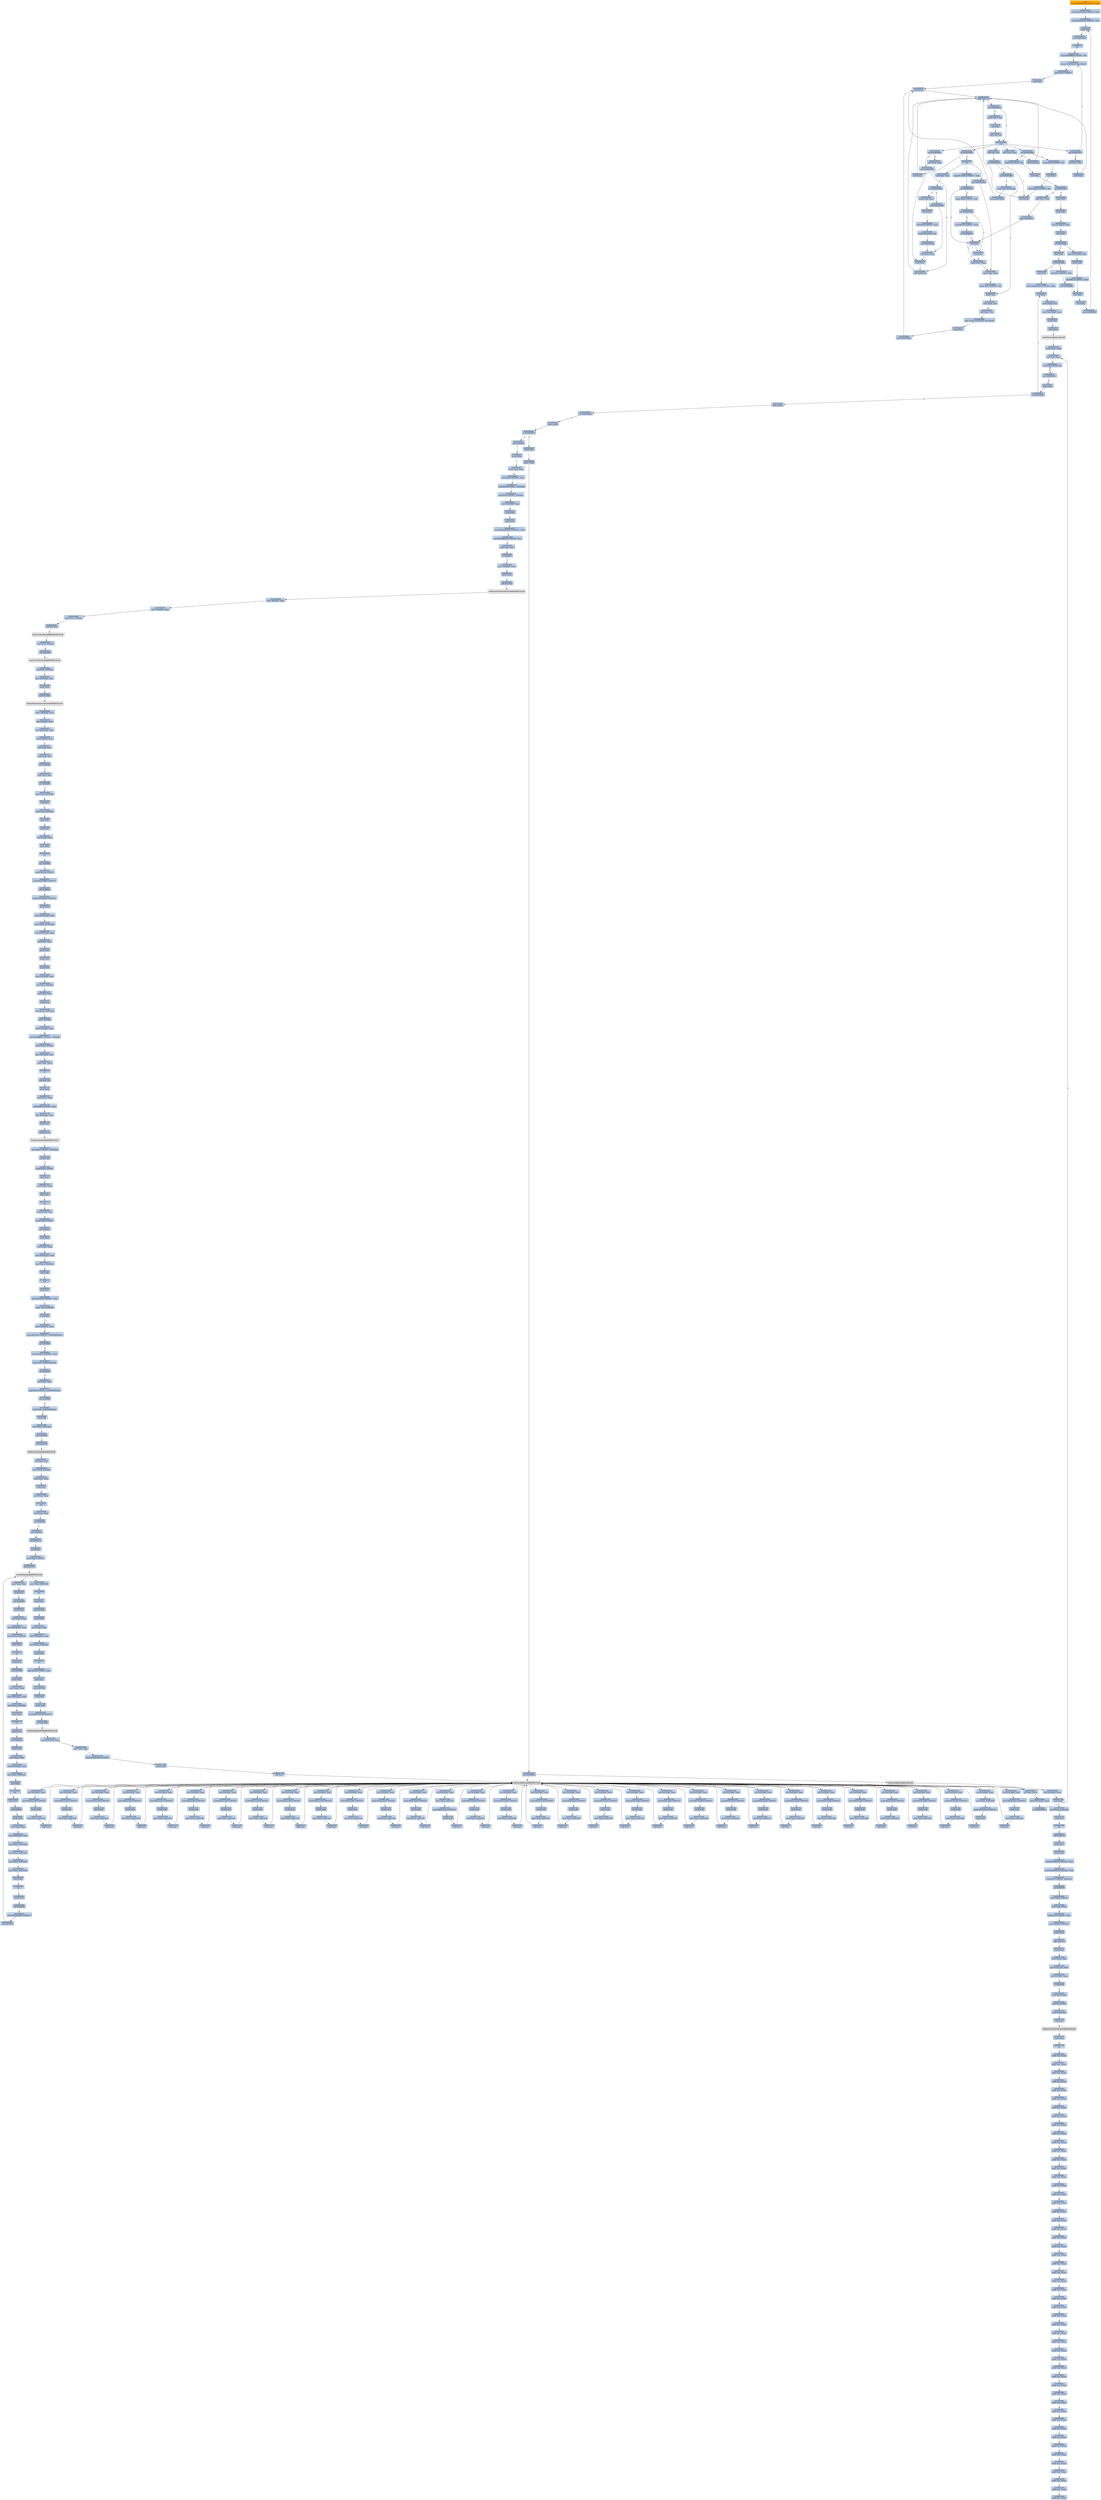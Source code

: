 digraph G {
node[shape=rectangle,style=filled,fillcolor=lightsteelblue,color=lightsteelblue]
bgcolor="transparent"
a0x0045d000movl_0x4001d0UINT32_ebx[label="start\nmovl $0x4001d0<UINT32>, %ebx",fillcolor="orange",color="lightgrey"];
a0x0045d005movl_0x401000UINT32_edi[label="0x0045d005\nmovl $0x401000<UINT32>, %edi"];
a0x0045d00amovl_0x44205dUINT32_esi[label="0x0045d00a\nmovl $0x44205d<UINT32>, %esi"];
a0x0045d00fpushl_ebx[label="0x0045d00f\npushl %ebx"];
a0x0045d010call_0x0045d01f[label="0x0045d010\ncall 0x0045d01f"];
a0x0045d01fcld_[label="0x0045d01f\ncld "];
a0x0045d020movb_0xffffff80UINT8_dl[label="0x0045d020\nmovb $0xffffff80<UINT8>, %dl"];
a0x0045d022movsb_ds_esi__es_edi_[label="0x0045d022\nmovsb %ds:(%esi), %es:(%edi)"];
a0x0045d023pushl_0x2UINT8[label="0x0045d023\npushl $0x2<UINT8>"];
a0x0045d025popl_ebx[label="0x0045d025\npopl %ebx"];
a0x0045d026call_esp_[label="0x0045d026\ncall (%esp)"];
a0x0045d015addb_dl_dl[label="0x0045d015\naddb %dl, %dl"];
a0x0045d017jne_0x0045d01e[label="0x0045d017\njne 0x0045d01e"];
a0x0045d019movb_esi__dl[label="0x0045d019\nmovb (%esi), %dl"];
a0x0045d01bincl_esi[label="0x0045d01b\nincl %esi"];
a0x0045d01cadcb_dl_dl[label="0x0045d01c\nadcb %dl, %dl"];
a0x0045d01eret[label="0x0045d01e\nret"];
a0x0045d029jae_0x0045d022[label="0x0045d029\njae 0x0045d022"];
a0x0045d02bxorl_ecx_ecx[label="0x0045d02b\nxorl %ecx, %ecx"];
a0x0045d02dcall_esp_[label="0x0045d02d\ncall (%esp)"];
a0x0045d030jae_0x0045d04a[label="0x0045d030\njae 0x0045d04a"];
a0x0045d032xorl_eax_eax[label="0x0045d032\nxorl %eax, %eax"];
a0x0045d034call_esp_[label="0x0045d034\ncall (%esp)"];
a0x0045d037jae_0x0045d05a[label="0x0045d037\njae 0x0045d05a"];
a0x0045d039movb_0x2UINT8_bl[label="0x0045d039\nmovb $0x2<UINT8>, %bl"];
a0x0045d03bincl_ecx[label="0x0045d03b\nincl %ecx"];
a0x0045d03cmovb_0x10UINT8_al[label="0x0045d03c\nmovb $0x10<UINT8>, %al"];
a0x0045d03ecall_esp_[label="0x0045d03e\ncall (%esp)"];
a0x0045d041adcb_al_al[label="0x0045d041\nadcb %al, %al"];
a0x0045d043jae_0x0045d03e[label="0x0045d043\njae 0x0045d03e"];
a0x0045d045jne_0x0045d086[label="0x0045d045\njne 0x0045d086"];
a0x0045d086pushl_esi[label="0x0045d086\npushl %esi"];
a0x0045d087movl_edi_esi[label="0x0045d087\nmovl %edi, %esi"];
a0x0045d089subl_eax_esi[label="0x0045d089\nsubl %eax, %esi"];
a0x0045d08brepz_movsb_ds_esi__es_edi_[label="0x0045d08b\nrepz movsb %ds:(%esi), %es:(%edi)"];
a0x0045d08dpopl_esi[label="0x0045d08d\npopl %esi"];
a0x0045d08ejmp_0x0045d026[label="0x0045d08e\njmp 0x0045d026"];
a0x0045d04acall_0x0045d092[label="0x0045d04a\ncall 0x0045d092"];
a0x0045d092incl_ecx[label="0x0045d092\nincl %ecx"];
a0x0045d093call_0x4esp_[label="0x0045d093\ncall 0x4(%esp)"];
a0x0045d097adcl_ecx_ecx[label="0x0045d097\nadcl %ecx, %ecx"];
a0x0045d099call_0x4esp_[label="0x0045d099\ncall 0x4(%esp)"];
a0x0045d09djb_0x0045d093[label="0x0045d09d\njb 0x0045d093"];
a0x0045d09fret[label="0x0045d09f\nret"];
a0x0045d04fsubl_ebx_ecx[label="0x0045d04f\nsubl %ebx, %ecx"];
a0x0045d051jne_0x0045d063[label="0x0045d051\njne 0x0045d063"];
a0x0045d063xchgl_eax_ecx[label="0x0045d063\nxchgl %eax, %ecx"];
a0x0045d064decl_eax[label="0x0045d064\ndecl %eax"];
a0x0045d065shll_0x8UINT8_eax[label="0x0045d065\nshll $0x8<UINT8>, %eax"];
a0x0045d068lodsb_ds_esi__al[label="0x0045d068\nlodsb %ds:(%esi), %al"];
a0x0045d069call_0x0045d090[label="0x0045d069\ncall 0x0045d090"];
a0x0045d090xorl_ecx_ecx[label="0x0045d090\nxorl %ecx, %ecx"];
a0x0045d06ecmpl_0x7d00UINT32_eax[label="0x0045d06e\ncmpl $0x7d00<UINT32>, %eax"];
a0x0045d073jae_0x0045d07f[label="0x0045d073\njae 0x0045d07f"];
a0x0045d075cmpb_0x5UINT8_ah[label="0x0045d075\ncmpb $0x5<UINT8>, %ah"];
a0x0045d078jae_0x0045d080[label="0x0045d078\njae 0x0045d080"];
a0x0045d07acmpl_0x7fUINT8_eax[label="0x0045d07a\ncmpl $0x7f<UINT8>, %eax"];
a0x0045d07dja_0x0045d081[label="0x0045d07d\nja 0x0045d081"];
a0x0045d07fincl_ecx[label="0x0045d07f\nincl %ecx"];
a0x0045d080incl_ecx[label="0x0045d080\nincl %ecx"];
a0x0045d081xchgl_eax_ebp[label="0x0045d081\nxchgl %eax, %ebp"];
a0x0045d082movl_ebp_eax[label="0x0045d082\nmovl %ebp, %eax"];
a0x0045d084movb_0x1UINT8_bl[label="0x0045d084\nmovb $0x1<UINT8>, %bl"];
a0x0045d047stosb_al_es_edi_[label="0x0045d047\nstosb %al, %es:(%edi)"];
a0x0045d048jmp_0x0045d026[label="0x0045d048\njmp 0x0045d026"];
a0x0045d05alodsb_ds_esi__al[label="0x0045d05a\nlodsb %ds:(%esi), %al"];
a0x0045d05bshrl_eax[label="0x0045d05b\nshrl %eax"];
a0x0045d05dje_0x0045d0a0[label="0x0045d05d\nje 0x0045d0a0"];
a0x0045d05fadcl_ecx_ecx[label="0x0045d05f\nadcl %ecx, %ecx"];
a0x0045d061jmp_0x0045d07f[label="0x0045d061\njmp 0x0045d07f"];
a0x0045d053call_0x0045d090[label="0x0045d053\ncall 0x0045d090"];
a0x0045d058jmp_0x0045d082[label="0x0045d058\njmp 0x0045d082"];
a0x0045d0a0popl_edi[label="0x0045d0a0\npopl %edi"];
a0x0045d0a1popl_ebx[label="0x0045d0a1\npopl %ebx"];
a0x0045d0a2movzwl_ebx__edi[label="0x0045d0a2\nmovzwl (%ebx), %edi"];
a0x0045d0a5decl_edi[label="0x0045d0a5\ndecl %edi"];
a0x0045d0a6je_0x0045d0b0[label="0x0045d0a6\nje 0x0045d0b0"];
a0x0045d0a8decl_edi[label="0x0045d0a8\ndecl %edi"];
a0x0045d0a9je_0x0045d0be[label="0x0045d0a9\nje 0x0045d0be"];
a0x0045d0abshll_0xcUINT8_edi[label="0x0045d0ab\nshll $0xc<UINT8>, %edi"];
a0x0045d0aejmp_0x0045d0b7[label="0x0045d0ae\njmp 0x0045d0b7"];
a0x0045d0b7incl_ebx[label="0x0045d0b7\nincl %ebx"];
a0x0045d0b8incl_ebx[label="0x0045d0b8\nincl %ebx"];
a0x0045d0b9jmp_0x0045d00f[label="0x0045d0b9\njmp 0x0045d00f"];
a0x0045d0b0movl_0x2ebx__edi[label="0x0045d0b0\nmovl 0x2(%ebx), %edi"];
a0x0045d0b3pushl_edi[label="0x0045d0b3\npushl %edi"];
a0x0045d0b4addl_0x4UINT8_ebx[label="0x0045d0b4\naddl $0x4<UINT8>, %ebx"];
a0x0045d0bepopl_edi[label="0x0045d0be\npopl %edi"];
a0x0045d0bfmovl_0x45d128UINT32_ebx[label="0x0045d0bf\nmovl $0x45d128<UINT32>, %ebx"];
a0x0045d0c4incl_edi[label="0x0045d0c4\nincl %edi"];
a0x0045d0c5movl_edi__esi[label="0x0045d0c5\nmovl (%edi), %esi"];
a0x0045d0c7scasl_es_edi__eax[label="0x0045d0c7\nscasl %es:(%edi), %eax"];
a0x0045d0c8pushl_edi[label="0x0045d0c8\npushl %edi"];
a0x0045d0c9call_ebx_[label="0x0045d0c9\ncall (%ebx)"];
LoadLibraryA_kernel32_dll[label="LoadLibraryA@kernel32.dll",fillcolor="lightgrey",color="lightgrey"];
a0x0045d0cbxchgl_eax_ebp[label="0x0045d0cb\nxchgl %eax, %ebp"];
a0x0045d0ccxorl_eax_eax[label="0x0045d0cc\nxorl %eax, %eax"];
a0x0045d0cescasb_es_edi__al[label="0x0045d0ce\nscasb %es:(%edi), %al"];
a0x0045d0cfjne_0x0045d0ce[label="0x0045d0cf\njne 0x0045d0ce"];
a0x0045d0d1decb_edi_[label="0x0045d0d1\ndecb (%edi)"];
a0x0045d0d3je_0x0045d0c4[label="0x0045d0d3\nje 0x0045d0c4"];
a0x0045d0d5decb_edi_[label="0x0045d0d5\ndecb (%edi)"];
a0x0045d0d7jne_0x0045d0df[label="0x0045d0d7\njne 0x0045d0df"];
a0x0045d0dfdecb_edi_[label="0x0045d0df\ndecb (%edi)"];
a0x0045d0e1je_0x00404f25[label="0x0045d0e1\nje 0x00404f25"];
a0x0045d0e7pushl_edi[label="0x0045d0e7\npushl %edi"];
a0x0045d0e8pushl_ebp[label="0x0045d0e8\npushl %ebp"];
a0x0045d0e9call_0x4ebx_[label="0x0045d0e9\ncall 0x4(%ebx)"];
GetProcAddress_kernel32_dll[label="GetProcAddress@kernel32.dll",fillcolor="lightgrey",color="lightgrey"];
a0x0045d0ecorl_eax_esi_[label="0x0045d0ec\norl %eax, (%esi)"];
a0x0045d0eelodsl_ds_esi__eax[label="0x0045d0ee\nlodsl %ds:(%esi), %eax"];
a0x0045d0efjne_0x0045d0cc[label="0x0045d0ef\njne 0x0045d0cc"];
GetProcAddress_KERNEL32_dll[label="GetProcAddress@KERNEL32.dll",fillcolor="lightgrey",color="lightgrey"];
a0x00404f25call_0x40ad0e[label="0x00404f25\ncall 0x40ad0e"];
a0x0040ad0epushl_ebp[label="0x0040ad0e\npushl %ebp"];
a0x0040ad0fmovl_esp_ebp[label="0x0040ad0f\nmovl %esp, %ebp"];
a0x0040ad11subl_0x14UINT8_esp[label="0x0040ad11\nsubl $0x14<UINT8>, %esp"];
a0x0040ad14andl_0x0UINT8__12ebp_[label="0x0040ad14\nandl $0x0<UINT8>, -12(%ebp)"];
a0x0040ad18andl_0x0UINT8__8ebp_[label="0x0040ad18\nandl $0x0<UINT8>, -8(%ebp)"];
a0x0040ad1cmovl_0x41f490_eax[label="0x0040ad1c\nmovl 0x41f490, %eax"];
a0x0040ad21pushl_esi[label="0x0040ad21\npushl %esi"];
a0x0040ad22pushl_edi[label="0x0040ad22\npushl %edi"];
a0x0040ad23movl_0xbb40e64eUINT32_edi[label="0x0040ad23\nmovl $0xbb40e64e<UINT32>, %edi"];
a0x0040ad28movl_0xffff0000UINT32_esi[label="0x0040ad28\nmovl $0xffff0000<UINT32>, %esi"];
a0x0040ad2dcmpl_edi_eax[label="0x0040ad2d\ncmpl %edi, %eax"];
a0x0040ad2fje_0x40ad3e[label="0x0040ad2f\nje 0x40ad3e"];
a0x0040ad3eleal__12ebp__eax[label="0x0040ad3e\nleal -12(%ebp), %eax"];
a0x0040ad41pushl_eax[label="0x0040ad41\npushl %eax"];
a0x0040ad42call_0x4130ac[label="0x0040ad42\ncall 0x4130ac"];
GetSystemTimeAsFileTime_KERNEL32_dll[label="GetSystemTimeAsFileTime@KERNEL32.dll",fillcolor="lightgrey",color="lightgrey"];
a0x0040ad48movl__8ebp__eax[label="0x0040ad48\nmovl -8(%ebp), %eax"];
a0x0040ad4bxorl__12ebp__eax[label="0x0040ad4b\nxorl -12(%ebp), %eax"];
a0x0040ad4emovl_eax__4ebp_[label="0x0040ad4e\nmovl %eax, -4(%ebp)"];
a0x0040ad51call_0x4130c8[label="0x0040ad51\ncall 0x4130c8"];
GetCurrentThreadId_KERNEL32_dll[label="GetCurrentThreadId@KERNEL32.dll",fillcolor="lightgrey",color="lightgrey"];
a0x0040ad57xorl_eax__4ebp_[label="0x0040ad57\nxorl %eax, -4(%ebp)"];
a0x0040ad5acall_0x4130b0[label="0x0040ad5a\ncall 0x4130b0"];
GetCurrentProcessId_KERNEL32_dll[label="GetCurrentProcessId@KERNEL32.dll",fillcolor="lightgrey",color="lightgrey"];
a0x0040ad60xorl_eax__4ebp_[label="0x0040ad60\nxorl %eax, -4(%ebp)"];
a0x0040ad63leal__20ebp__eax[label="0x0040ad63\nleal -20(%ebp), %eax"];
a0x0040ad66pushl_eax[label="0x0040ad66\npushl %eax"];
a0x0040ad67call_0x4130b4[label="0x0040ad67\ncall 0x4130b4"];
QueryPerformanceCounter_KERNEL32_dll[label="QueryPerformanceCounter@KERNEL32.dll",fillcolor="lightgrey",color="lightgrey"];
a0x0040ad6dmovl__16ebp__ecx[label="0x0040ad6d\nmovl -16(%ebp), %ecx"];
a0x0040ad70leal__4ebp__eax[label="0x0040ad70\nleal -4(%ebp), %eax"];
a0x0040ad73xorl__20ebp__ecx[label="0x0040ad73\nxorl -20(%ebp), %ecx"];
a0x0040ad76xorl__4ebp__ecx[label="0x0040ad76\nxorl -4(%ebp), %ecx"];
a0x0040ad79xorl_eax_ecx[label="0x0040ad79\nxorl %eax, %ecx"];
a0x0040ad7bcmpl_edi_ecx[label="0x0040ad7b\ncmpl %edi, %ecx"];
a0x0040ad7djne_0x40ad86[label="0x0040ad7d\njne 0x40ad86"];
a0x0040ad86testl_ecx_esi[label="0x0040ad86\ntestl %ecx, %esi"];
a0x0040ad88jne_0x40ad96[label="0x0040ad88\njne 0x40ad96"];
a0x0040ad96movl_ecx_0x41f490[label="0x0040ad96\nmovl %ecx, 0x41f490"];
a0x0040ad9cnotl_ecx[label="0x0040ad9c\nnotl %ecx"];
a0x0040ad9emovl_ecx_0x41f494[label="0x0040ad9e\nmovl %ecx, 0x41f494"];
a0x0040ada4popl_edi[label="0x0040ada4\npopl %edi"];
a0x0040ada5popl_esi[label="0x0040ada5\npopl %esi"];
a0x0040ada6movl_ebp_esp[label="0x0040ada6\nmovl %ebp, %esp"];
a0x0040ada8popl_ebp[label="0x0040ada8\npopl %ebp"];
a0x0040ada9ret[label="0x0040ada9\nret"];
a0x00404f2ajmp_0x404f2f[label="0x00404f2a\njmp 0x404f2f"];
a0x00404f2fpushl_0x14UINT8[label="0x00404f2f\npushl $0x14<UINT8>"];
a0x00404f31pushl_0x41df60UINT32[label="0x00404f31\npushl $0x41df60<UINT32>"];
a0x00404f36call_0x405de0[label="0x00404f36\ncall 0x405de0"];
a0x00405de0pushl_0x405e40UINT32[label="0x00405de0\npushl $0x405e40<UINT32>"];
a0x00405de5pushl_fs_0[label="0x00405de5\npushl %fs:0"];
a0x00405decmovl_0x10esp__eax[label="0x00405dec\nmovl 0x10(%esp), %eax"];
a0x00405df0movl_ebp_0x10esp_[label="0x00405df0\nmovl %ebp, 0x10(%esp)"];
a0x00405df4leal_0x10esp__ebp[label="0x00405df4\nleal 0x10(%esp), %ebp"];
a0x00405df8subl_eax_esp[label="0x00405df8\nsubl %eax, %esp"];
a0x00405dfapushl_ebx[label="0x00405dfa\npushl %ebx"];
a0x00405dfbpushl_esi[label="0x00405dfb\npushl %esi"];
a0x00405dfcpushl_edi[label="0x00405dfc\npushl %edi"];
a0x00405dfdmovl_0x41f490_eax[label="0x00405dfd\nmovl 0x41f490, %eax"];
a0x00405e02xorl_eax__4ebp_[label="0x00405e02\nxorl %eax, -4(%ebp)"];
a0x00405e05xorl_ebp_eax[label="0x00405e05\nxorl %ebp, %eax"];
a0x00405e07pushl_eax[label="0x00405e07\npushl %eax"];
a0x00405e08movl_esp__24ebp_[label="0x00405e08\nmovl %esp, -24(%ebp)"];
a0x00405e0bpushl__8ebp_[label="0x00405e0b\npushl -8(%ebp)"];
a0x00405e0emovl__4ebp__eax[label="0x00405e0e\nmovl -4(%ebp), %eax"];
a0x00405e11movl_0xfffffffeUINT32__4ebp_[label="0x00405e11\nmovl $0xfffffffe<UINT32>, -4(%ebp)"];
a0x00405e18movl_eax__8ebp_[label="0x00405e18\nmovl %eax, -8(%ebp)"];
a0x00405e1bleal__16ebp__eax[label="0x00405e1b\nleal -16(%ebp), %eax"];
a0x00405e1emovl_eax_fs_0[label="0x00405e1e\nmovl %eax, %fs:0"];
a0x00405e24ret[label="0x00405e24\nret"];
a0x00404f3bcall_0x4071f2[label="0x00404f3b\ncall 0x4071f2"];
a0x004071f2pushl_ebp[label="0x004071f2\npushl %ebp"];
a0x004071f3movl_esp_ebp[label="0x004071f3\nmovl %esp, %ebp"];
a0x004071f5subl_0x44UINT8_esp[label="0x004071f5\nsubl $0x44<UINT8>, %esp"];
a0x004071f8leal__68ebp__eax[label="0x004071f8\nleal -68(%ebp), %eax"];
a0x004071fbpushl_eax[label="0x004071fb\npushl %eax"];
a0x004071fccall_0x4131c4[label="0x004071fc\ncall 0x4131c4"];
GetStartupInfoW_KERNEL32_dll[label="GetStartupInfoW@KERNEL32.dll",fillcolor="lightgrey",color="lightgrey"];
a0x00407202testb_0x1UINT8__24ebp_[label="0x00407202\ntestb $0x1<UINT8>, -24(%ebp)"];
a0x00407206je_0x40720e[label="0x00407206\nje 0x40720e"];
a0x0040720epushl_0xaUINT8[label="0x0040720e\npushl $0xa<UINT8>"];
a0x00407210popl_eax[label="0x00407210\npopl %eax"];
a0x00407211movl_ebp_esp[label="0x00407211\nmovl %ebp, %esp"];
a0x00407213popl_ebp[label="0x00407213\npopl %ebp"];
a0x00407214ret[label="0x00407214\nret"];
a0x00404f40movzwl_ax_esi[label="0x00404f40\nmovzwl %ax, %esi"];
a0x00404f43pushl_0x2UINT8[label="0x00404f43\npushl $0x2<UINT8>"];
a0x00404f45call_0x40acc1[label="0x00404f45\ncall 0x40acc1"];
a0x0040acc1pushl_ebp[label="0x0040acc1\npushl %ebp"];
a0x0040acc2movl_esp_ebp[label="0x0040acc2\nmovl %esp, %ebp"];
a0x0040acc4movl_0x8ebp__eax[label="0x0040acc4\nmovl 0x8(%ebp), %eax"];
a0x0040acc7movl_eax_0x4206a0[label="0x0040acc7\nmovl %eax, 0x4206a0"];
a0x0040acccpopl_ebp[label="0x0040accc\npopl %ebp"];
a0x0040accdret[label="0x0040accd\nret"];
a0x00404f4apopl_ecx[label="0x00404f4a\npopl %ecx"];
a0x00404f4bmovl_0x5a4dUINT32_eax[label="0x00404f4b\nmovl $0x5a4d<UINT32>, %eax"];
a0x00404f50cmpw_ax_0x400000[label="0x00404f50\ncmpw %ax, 0x400000"];
a0x00404f57je_0x404f5d[label="0x00404f57\nje 0x404f5d"];
a0x00404f5dmovl_0x40003c_eax[label="0x00404f5d\nmovl 0x40003c, %eax"];
a0x00404f62cmpl_0x4550UINT32_0x400000eax_[label="0x00404f62\ncmpl $0x4550<UINT32>, 0x400000(%eax)"];
a0x00404f6cjne_0x404f59[label="0x00404f6c\njne 0x404f59"];
a0x00404f6emovl_0x10bUINT32_ecx[label="0x00404f6e\nmovl $0x10b<UINT32>, %ecx"];
a0x00404f73cmpw_cx_0x400018eax_[label="0x00404f73\ncmpw %cx, 0x400018(%eax)"];
a0x00404f7ajne_0x404f59[label="0x00404f7a\njne 0x404f59"];
a0x00404f7cxorl_ebx_ebx[label="0x00404f7c\nxorl %ebx, %ebx"];
a0x00404f7ecmpl_0xeUINT8_0x400074eax_[label="0x00404f7e\ncmpl $0xe<UINT8>, 0x400074(%eax)"];
a0x00404f85jbe_0x404f90[label="0x00404f85\njbe 0x404f90"];
a0x00404f87cmpl_ebx_0x4000e8eax_[label="0x00404f87\ncmpl %ebx, 0x4000e8(%eax)"];
a0x00404f8dsetne_bl[label="0x00404f8d\nsetne %bl"];
a0x00404f90movl_ebx__28ebp_[label="0x00404f90\nmovl %ebx, -28(%ebp)"];
a0x00404f93call_0x40862d[label="0x00404f93\ncall 0x40862d"];
a0x0040862dcall_0x413148[label="0x0040862d\ncall 0x413148"];
GetProcessHeap_KERNEL32_dll[label="GetProcessHeap@KERNEL32.dll",fillcolor="lightgrey",color="lightgrey"];
a0x00408633xorl_ecx_ecx[label="0x00408633\nxorl %ecx, %ecx"];
a0x00408635movl_eax_0x420cf8[label="0x00408635\nmovl %eax, 0x420cf8"];
a0x0040863atestl_eax_eax[label="0x0040863a\ntestl %eax, %eax"];
a0x0040863csetne_cl[label="0x0040863c\nsetne %cl"];
a0x0040863fmovl_ecx_eax[label="0x0040863f\nmovl %ecx, %eax"];
a0x00408641ret[label="0x00408641\nret"];
a0x00404f98testl_eax_eax[label="0x00404f98\ntestl %eax, %eax"];
a0x00404f9ajne_0x404fa4[label="0x00404f9a\njne 0x404fa4"];
a0x00404fa4call_0x408515[label="0x00404fa4\ncall 0x408515"];
a0x00408515call_0x403a3e[label="0x00408515\ncall 0x403a3e"];
a0x00403a3epushl_esi[label="0x00403a3e\npushl %esi"];
a0x00403a3fpushl_0x0UINT8[label="0x00403a3f\npushl $0x0<UINT8>"];
a0x00403a41call_0x413170[label="0x00403a41\ncall 0x413170"];
EncodePointer_KERNEL32_dll[label="EncodePointer@KERNEL32.dll",fillcolor="lightgrey",color="lightgrey"];
a0x00403a47movl_eax_esi[label="0x00403a47\nmovl %eax, %esi"];
a0x00403a49pushl_esi[label="0x00403a49\npushl %esi"];
a0x00403a4acall_0x408620[label="0x00403a4a\ncall 0x408620"];
a0x00408620pushl_ebp[label="0x00408620\npushl %ebp"];
a0x00408621movl_esp_ebp[label="0x00408621\nmovl %esp, %ebp"];
a0x00408623movl_0x8ebp__eax[label="0x00408623\nmovl 0x8(%ebp), %eax"];
a0x00408626movl_eax_0x420cf0[label="0x00408626\nmovl %eax, 0x420cf0"];
a0x0040862bpopl_ebp[label="0x0040862b\npopl %ebp"];
a0x0040862cret[label="0x0040862c\nret"];
a0x00403a4fpushl_esi[label="0x00403a4f\npushl %esi"];
a0x00403a50call_0x4060f9[label="0x00403a50\ncall 0x4060f9"];
a0x004060f9pushl_ebp[label="0x004060f9\npushl %ebp"];
a0x004060famovl_esp_ebp[label="0x004060fa\nmovl %esp, %ebp"];
a0x004060fcmovl_0x8ebp__eax[label="0x004060fc\nmovl 0x8(%ebp), %eax"];
a0x004060ffmovl_eax_0x42058c[label="0x004060ff\nmovl %eax, 0x42058c"];
a0x00406104popl_ebp[label="0x00406104\npopl %ebp"];
a0x00406105ret[label="0x00406105\nret"];
a0x00403a55pushl_esi[label="0x00403a55\npushl %esi"];
a0x00403a56call_0x408aa5[label="0x00403a56\ncall 0x408aa5"];
a0x00408aa5pushl_ebp[label="0x00408aa5\npushl %ebp"];
a0x00408aa6movl_esp_ebp[label="0x00408aa6\nmovl %esp, %ebp"];
a0x00408aa8movl_0x8ebp__eax[label="0x00408aa8\nmovl 0x8(%ebp), %eax"];
a0x00408aabmovl_eax_0x421024[label="0x00408aab\nmovl %eax, 0x421024"];
a0x00408ab0popl_ebp[label="0x00408ab0\npopl %ebp"];
a0x00408ab1ret[label="0x00408ab1\nret"];
a0x00403a5bpushl_esi[label="0x00403a5b\npushl %esi"];
a0x00403a5ccall_0x408abf[label="0x00403a5c\ncall 0x408abf"];
a0x00408abfpushl_ebp[label="0x00408abf\npushl %ebp"];
a0x00408ac0movl_esp_ebp[label="0x00408ac0\nmovl %esp, %ebp"];
a0x00408ac2movl_0x8ebp__eax[label="0x00408ac2\nmovl 0x8(%ebp), %eax"];
a0x00408ac5movl_eax_0x421028[label="0x00408ac5\nmovl %eax, 0x421028"];
a0x00408acamovl_eax_0x42102c[label="0x00408aca\nmovl %eax, 0x42102c"];
a0x00408acfmovl_eax_0x421030[label="0x00408acf\nmovl %eax, 0x421030"];
a0x00408ad4movl_eax_0x421034[label="0x00408ad4\nmovl %eax, 0x421034"];
a0x00408ad9popl_ebp[label="0x00408ad9\npopl %ebp"];
a0x00408adaret[label="0x00408ada\nret"];
a0x00403a61pushl_esi[label="0x00403a61\npushl %esi"];
a0x00403a62call_0x408a94[label="0x00403a62\ncall 0x408a94"];
a0x00408a94pushl_0x408a60UINT32[label="0x00408a94\npushl $0x408a60<UINT32>"];
a0x00408a99call_0x413170[label="0x00408a99\ncall 0x413170"];
a0x00408a9fmovl_eax_0x421020[label="0x00408a9f\nmovl %eax, 0x421020"];
a0x00408aa4ret[label="0x00408aa4\nret"];
a0x00403a67pushl_esi[label="0x00403a67\npushl %esi"];
a0x00403a68call_0x408cd0[label="0x00403a68\ncall 0x408cd0"];
a0x00408cd0pushl_ebp[label="0x00408cd0\npushl %ebp"];
a0x00408cd1movl_esp_ebp[label="0x00408cd1\nmovl %esp, %ebp"];
a0x00408cd3movl_0x8ebp__eax[label="0x00408cd3\nmovl 0x8(%ebp), %eax"];
a0x00408cd6movl_eax_0x42103c[label="0x00408cd6\nmovl %eax, 0x42103c"];
a0x00408cdbpopl_ebp[label="0x00408cdb\npopl %ebp"];
a0x00408cdcret[label="0x00408cdc\nret"];
a0x00403a6daddl_0x18UINT8_esp[label="0x00403a6d\naddl $0x18<UINT8>, %esp"];
a0x00403a70popl_esi[label="0x00403a70\npopl %esi"];
a0x00403a71jmp_0x407283[label="0x00403a71\njmp 0x407283"];
a0x00407283pushl_esi[label="0x00407283\npushl %esi"];
a0x00407284pushl_edi[label="0x00407284\npushl %edi"];
a0x00407285pushl_0x41a108UINT32[label="0x00407285\npushl $0x41a108<UINT32>"];
a0x0040728acall_0x4130c4[label="0x0040728a\ncall 0x4130c4"];
GetModuleHandleW_KERNEL32_dll[label="GetModuleHandleW@KERNEL32.dll",fillcolor="lightgrey",color="lightgrey"];
a0x00407290movl_0x413134_esi[label="0x00407290\nmovl 0x413134, %esi"];
a0x00407296movl_eax_edi[label="0x00407296\nmovl %eax, %edi"];
a0x00407298pushl_0x41a124UINT32[label="0x00407298\npushl $0x41a124<UINT32>"];
a0x0040729dpushl_edi[label="0x0040729d\npushl %edi"];
a0x0040729ecall_esi[label="0x0040729e\ncall %esi"];
a0x004072a0xorl_0x41f490_eax[label="0x004072a0\nxorl 0x41f490, %eax"];
a0x004072a6pushl_0x41a130UINT32[label="0x004072a6\npushl $0x41a130<UINT32>"];
a0x004072abpushl_edi[label="0x004072ab\npushl %edi"];
a0x004072acmovl_eax_0x4211c0[label="0x004072ac\nmovl %eax, 0x4211c0"];
a0x004072b1call_esi[label="0x004072b1\ncall %esi"];
a0x004072b3xorl_0x41f490_eax[label="0x004072b3\nxorl 0x41f490, %eax"];
a0x004072b9pushl_0x41a138UINT32[label="0x004072b9\npushl $0x41a138<UINT32>"];
a0x004072bepushl_edi[label="0x004072be\npushl %edi"];
a0x004072bfmovl_eax_0x4211c4[label="0x004072bf\nmovl %eax, 0x4211c4"];
a0x004072c4call_esi[label="0x004072c4\ncall %esi"];
a0x004072c6xorl_0x41f490_eax[label="0x004072c6\nxorl 0x41f490, %eax"];
a0x004072ccpushl_0x41a144UINT32[label="0x004072cc\npushl $0x41a144<UINT32>"];
a0x004072d1pushl_edi[label="0x004072d1\npushl %edi"];
a0x004072d2movl_eax_0x4211c8[label="0x004072d2\nmovl %eax, 0x4211c8"];
a0x004072d7call_esi[label="0x004072d7\ncall %esi"];
a0x004072d9xorl_0x41f490_eax[label="0x004072d9\nxorl 0x41f490, %eax"];
a0x004072dfpushl_0x41a150UINT32[label="0x004072df\npushl $0x41a150<UINT32>"];
a0x004072e4pushl_edi[label="0x004072e4\npushl %edi"];
a0x004072e5movl_eax_0x4211cc[label="0x004072e5\nmovl %eax, 0x4211cc"];
a0x004072eacall_esi[label="0x004072ea\ncall %esi"];
a0x004072ecxorl_0x41f490_eax[label="0x004072ec\nxorl 0x41f490, %eax"];
a0x004072f2pushl_0x41a16cUINT32[label="0x004072f2\npushl $0x41a16c<UINT32>"];
a0x004072f7pushl_edi[label="0x004072f7\npushl %edi"];
a0x004072f8movl_eax_0x4211d0[label="0x004072f8\nmovl %eax, 0x4211d0"];
a0x004072fdcall_esi[label="0x004072fd\ncall %esi"];
a0x004072ffxorl_0x41f490_eax[label="0x004072ff\nxorl 0x41f490, %eax"];
a0x00407305pushl_0x41a17cUINT32[label="0x00407305\npushl $0x41a17c<UINT32>"];
a0x0040730apushl_edi[label="0x0040730a\npushl %edi"];
a0x0040730bmovl_eax_0x4211d4[label="0x0040730b\nmovl %eax, 0x4211d4"];
a0x00407310call_esi[label="0x00407310\ncall %esi"];
a0x00407312xorl_0x41f490_eax[label="0x00407312\nxorl 0x41f490, %eax"];
a0x00407318pushl_0x41a190UINT32[label="0x00407318\npushl $0x41a190<UINT32>"];
a0x0040731dpushl_edi[label="0x0040731d\npushl %edi"];
a0x0040731emovl_eax_0x4211d8[label="0x0040731e\nmovl %eax, 0x4211d8"];
a0x00407323call_esi[label="0x00407323\ncall %esi"];
a0x00407325xorl_0x41f490_eax[label="0x00407325\nxorl 0x41f490, %eax"];
a0x0040732bpushl_0x41a1a8UINT32[label="0x0040732b\npushl $0x41a1a8<UINT32>"];
a0x00407330pushl_edi[label="0x00407330\npushl %edi"];
a0x00407331movl_eax_0x4211dc[label="0x00407331\nmovl %eax, 0x4211dc"];
a0x00407336call_esi[label="0x00407336\ncall %esi"];
a0x00407338xorl_0x41f490_eax[label="0x00407338\nxorl 0x41f490, %eax"];
a0x0040733epushl_0x41a1c0UINT32[label="0x0040733e\npushl $0x41a1c0<UINT32>"];
a0x00407343pushl_edi[label="0x00407343\npushl %edi"];
a0x00407344movl_eax_0x4211e0[label="0x00407344\nmovl %eax, 0x4211e0"];
a0x00407349call_esi[label="0x00407349\ncall %esi"];
a0x0040734bxorl_0x41f490_eax[label="0x0040734b\nxorl 0x41f490, %eax"];
a0x00407351pushl_0x41a1d4UINT32[label="0x00407351\npushl $0x41a1d4<UINT32>"];
a0x00407356pushl_edi[label="0x00407356\npushl %edi"];
a0x00407357movl_eax_0x4211e4[label="0x00407357\nmovl %eax, 0x4211e4"];
a0x0040735ccall_esi[label="0x0040735c\ncall %esi"];
a0x0040735exorl_0x41f490_eax[label="0x0040735e\nxorl 0x41f490, %eax"];
a0x00407364pushl_0x41a1f4UINT32[label="0x00407364\npushl $0x41a1f4<UINT32>"];
a0x00407369pushl_edi[label="0x00407369\npushl %edi"];
a0x0040736amovl_eax_0x4211e8[label="0x0040736a\nmovl %eax, 0x4211e8"];
a0x0040736fcall_esi[label="0x0040736f\ncall %esi"];
a0x00407371xorl_0x41f490_eax[label="0x00407371\nxorl 0x41f490, %eax"];
a0x00407377pushl_0x41a20cUINT32[label="0x00407377\npushl $0x41a20c<UINT32>"];
a0x0040737cpushl_edi[label="0x0040737c\npushl %edi"];
a0x0040737dmovl_eax_0x4211ec[label="0x0040737d\nmovl %eax, 0x4211ec"];
a0x00407382call_esi[label="0x00407382\ncall %esi"];
a0x00407384xorl_0x41f490_eax[label="0x00407384\nxorl 0x41f490, %eax"];
a0x0040738apushl_0x41a224UINT32[label="0x0040738a\npushl $0x41a224<UINT32>"];
a0x0040738fpushl_edi[label="0x0040738f\npushl %edi"];
a0x00407390movl_eax_0x4211f0[label="0x00407390\nmovl %eax, 0x4211f0"];
a0x00407395call_esi[label="0x00407395\ncall %esi"];
a0x00407397xorl_0x41f490_eax[label="0x00407397\nxorl 0x41f490, %eax"];
a0x0040739dpushl_0x41a238UINT32[label="0x0040739d\npushl $0x41a238<UINT32>"];
a0x004073a2pushl_edi[label="0x004073a2\npushl %edi"];
a0x004073a3movl_eax_0x4211f4[label="0x004073a3\nmovl %eax, 0x4211f4"];
a0x004073a8call_esi[label="0x004073a8\ncall %esi"];
a0x004073aaxorl_0x41f490_eax[label="0x004073aa\nxorl 0x41f490, %eax"];
a0x004073b0movl_eax_0x4211f8[label="0x004073b0\nmovl %eax, 0x4211f8"];
a0x004073b5pushl_0x41a24cUINT32[label="0x004073b5\npushl $0x41a24c<UINT32>"];
a0x004073bapushl_edi[label="0x004073ba\npushl %edi"];
a0x004073bbcall_esi[label="0x004073bb\ncall %esi"];
a0x004073bdxorl_0x41f490_eax[label="0x004073bd\nxorl 0x41f490, %eax"];
a0x004073c3pushl_0x41a268UINT32[label="0x004073c3\npushl $0x41a268<UINT32>"];
a0x004073c8pushl_edi[label="0x004073c8\npushl %edi"];
a0x004073c9movl_eax_0x4211fc[label="0x004073c9\nmovl %eax, 0x4211fc"];
a0x004073cecall_esi[label="0x004073ce\ncall %esi"];
a0x004073d0xorl_0x41f490_eax[label="0x004073d0\nxorl 0x41f490, %eax"];
a0x004073d6pushl_0x41a288UINT32[label="0x004073d6\npushl $0x41a288<UINT32>"];
a0x004073dbpushl_edi[label="0x004073db\npushl %edi"];
a0x004073dcmovl_eax_0x421200[label="0x004073dc\nmovl %eax, 0x421200"];
a0x004073e1call_esi[label="0x004073e1\ncall %esi"];
a0x004073e3xorl_0x41f490_eax[label="0x004073e3\nxorl 0x41f490, %eax"];
a0x004073e9pushl_0x41a2a4UINT32[label="0x004073e9\npushl $0x41a2a4<UINT32>"];
a0x004073eepushl_edi[label="0x004073ee\npushl %edi"];
a0x004073efmovl_eax_0x421204[label="0x004073ef\nmovl %eax, 0x421204"];
a0x004073f4call_esi[label="0x004073f4\ncall %esi"];
a0x004073f6xorl_0x41f490_eax[label="0x004073f6\nxorl 0x41f490, %eax"];
a0x004073fcpushl_0x41a2c4UINT32[label="0x004073fc\npushl $0x41a2c4<UINT32>"];
a0x00407401pushl_edi[label="0x00407401\npushl %edi"];
a0x00407402movl_eax_0x421208[label="0x00407402\nmovl %eax, 0x421208"];
a0x00407407call_esi[label="0x00407407\ncall %esi"];
a0x00407409xorl_0x41f490_eax[label="0x00407409\nxorl 0x41f490, %eax"];
a0x0040740fpushl_0x41a2d8UINT32[label="0x0040740f\npushl $0x41a2d8<UINT32>"];
a0x00407414pushl_edi[label="0x00407414\npushl %edi"];
a0x00407415movl_eax_0x42120c[label="0x00407415\nmovl %eax, 0x42120c"];
a0x0040741acall_esi[label="0x0040741a\ncall %esi"];
a0x0040741cxorl_0x41f490_eax[label="0x0040741c\nxorl 0x41f490, %eax"];
a0x00407422pushl_0x41a2f4UINT32[label="0x00407422\npushl $0x41a2f4<UINT32>"];
a0x00407427pushl_edi[label="0x00407427\npushl %edi"];
a0x00407428movl_eax_0x421210[label="0x00407428\nmovl %eax, 0x421210"];
a0x0040742dcall_esi[label="0x0040742d\ncall %esi"];
a0x0040742fxorl_0x41f490_eax[label="0x0040742f\nxorl 0x41f490, %eax"];
a0x00407435pushl_0x41a308UINT32[label="0x00407435\npushl $0x41a308<UINT32>"];
a0x0040743apushl_edi[label="0x0040743a\npushl %edi"];
a0x0040743bmovl_eax_0x421218[label="0x0040743b\nmovl %eax, 0x421218"];
a0x00407440call_esi[label="0x00407440\ncall %esi"];
a0x00407442xorl_0x41f490_eax[label="0x00407442\nxorl 0x41f490, %eax"];
a0x00407448pushl_0x41a318UINT32[label="0x00407448\npushl $0x41a318<UINT32>"];
a0x0040744dpushl_edi[label="0x0040744d\npushl %edi"];
a0x0040744emovl_eax_0x421214[label="0x0040744e\nmovl %eax, 0x421214"];
a0x00407453call_esi[label="0x00407453\ncall %esi"];
a0x00407455xorl_0x41f490_eax[label="0x00407455\nxorl 0x41f490, %eax"];
a0x0040745bpushl_0x41a328UINT32[label="0x0040745b\npushl $0x41a328<UINT32>"];
a0x00407460pushl_edi[label="0x00407460\npushl %edi"];
a0x00407461movl_eax_0x42121c[label="0x00407461\nmovl %eax, 0x42121c"];
a0x00407466call_esi[label="0x00407466\ncall %esi"];
a0x00407468xorl_0x41f490_eax[label="0x00407468\nxorl 0x41f490, %eax"];
a0x0040746epushl_0x41a338UINT32[label="0x0040746e\npushl $0x41a338<UINT32>"];
a0x00407473pushl_edi[label="0x00407473\npushl %edi"];
a0x00407474movl_eax_0x421220[label="0x00407474\nmovl %eax, 0x421220"];
a0x00407479call_esi[label="0x00407479\ncall %esi"];
a0x0040747bxorl_0x41f490_eax[label="0x0040747b\nxorl 0x41f490, %eax"];
a0x00407481pushl_0x41a348UINT32[label="0x00407481\npushl $0x41a348<UINT32>"];
a0x00407486pushl_edi[label="0x00407486\npushl %edi"];
a0x00407487movl_eax_0x421224[label="0x00407487\nmovl %eax, 0x421224"];
a0x0040748ccall_esi[label="0x0040748c\ncall %esi"];
a0x0040748exorl_0x41f490_eax[label="0x0040748e\nxorl 0x41f490, %eax"];
a0x00407494pushl_0x41a364UINT32[label="0x00407494\npushl $0x41a364<UINT32>"];
a0x00407499pushl_edi[label="0x00407499\npushl %edi"];
a0x0040749amovl_eax_0x421228[label="0x0040749a\nmovl %eax, 0x421228"];
a0x0040749fcall_esi[label="0x0040749f\ncall %esi"];
a0x004074a1xorl_0x41f490_eax[label="0x004074a1\nxorl 0x41f490, %eax"];
a0x004074a7pushl_0x41a378UINT32[label="0x004074a7\npushl $0x41a378<UINT32>"];
a0x004074acpushl_edi[label="0x004074ac\npushl %edi"];
a0x004074admovl_eax_0x42122c[label="0x004074ad\nmovl %eax, 0x42122c"];
a0x004074b2call_esi[label="0x004074b2\ncall %esi"];
a0x004074b4xorl_0x41f490_eax[label="0x004074b4\nxorl 0x41f490, %eax"];
a0x004074bapushl_0x41a388UINT32[label="0x004074ba\npushl $0x41a388<UINT32>"];
a0x004074bfpushl_edi[label="0x004074bf\npushl %edi"];
a0x004074c0movl_eax_0x421230[label="0x004074c0\nmovl %eax, 0x421230"];
a0x004074c5call_esi[label="0x004074c5\ncall %esi"];
a0x004074c7xorl_0x41f490_eax[label="0x004074c7\nxorl 0x41f490, %eax"];
a0x004074cdpushl_0x41a39cUINT32[label="0x004074cd\npushl $0x41a39c<UINT32>"];
a0x004074d2pushl_edi[label="0x004074d2\npushl %edi"];
a0x004074d3movl_eax_0x421234[label="0x004074d3\nmovl %eax, 0x421234"];
a0x004074d8call_esi[label="0x004074d8\ncall %esi"];
a0x004074daxorl_0x41f490_eax[label="0x004074da\nxorl 0x41f490, %eax"];
a0x004074e0movl_eax_0x421238[label="0x004074e0\nmovl %eax, 0x421238"];
a0x004074e5pushl_0x41a3acUINT32[label="0x004074e5\npushl $0x41a3ac<UINT32>"];
a0x004074eapushl_edi[label="0x004074ea\npushl %edi"];
a0x004074ebcall_esi[label="0x004074eb\ncall %esi"];
a0x004074edxorl_0x41f490_eax[label="0x004074ed\nxorl 0x41f490, %eax"];
a0x004074f3pushl_0x41a3ccUINT32[label="0x004074f3\npushl $0x41a3cc<UINT32>"];
a0x004074f8pushl_edi[label="0x004074f8\npushl %edi"];
a0x004074f9movl_eax_0x42123c[label="0x004074f9\nmovl %eax, 0x42123c"];
a0x004074fecall_esi[label="0x004074fe\ncall %esi"];
a0x00407500xorl_0x41f490_eax[label="0x00407500\nxorl 0x41f490, %eax"];
a0x00407506popl_edi[label="0x00407506\npopl %edi"];
a0x00407507movl_eax_0x421240[label="0x00407507\nmovl %eax, 0x421240"];
a0x0040750cpopl_esi[label="0x0040750c\npopl %esi"];
a0x0040750dret[label="0x0040750d\nret"];
a0x0040851acall_0x405274[label="0x0040851a\ncall 0x405274"];
a0x00405274pushl_esi[label="0x00405274\npushl %esi"];
a0x00405275pushl_edi[label="0x00405275\npushl %edi"];
a0x00405276movl_0x41f610UINT32_esi[label="0x00405276\nmovl $0x41f610<UINT32>, %esi"];
a0x0040527bmovl_0x420438UINT32_edi[label="0x0040527b\nmovl $0x420438<UINT32>, %edi"];
a0x00405280cmpl_0x1UINT8_0x4esi_[label="0x00405280\ncmpl $0x1<UINT8>, 0x4(%esi)"];
a0x00405284jne_0x40529c[label="0x00405284\njne 0x40529c"];
a0x00405286pushl_0x0UINT8[label="0x00405286\npushl $0x0<UINT8>"];
a0x00405288movl_edi_esi_[label="0x00405288\nmovl %edi, (%esi)"];
a0x0040528aaddl_0x18UINT8_edi[label="0x0040528a\naddl $0x18<UINT8>, %edi"];
a0x0040528dpushl_0xfa0UINT32[label="0x0040528d\npushl $0xfa0<UINT32>"];
a0x00405292pushl_esi_[label="0x00405292\npushl (%esi)"];
a0x00405294call_0x407215[label="0x00405294\ncall 0x407215"];
a0x00407215pushl_ebp[label="0x00407215\npushl %ebp"];
a0x00407216movl_esp_ebp[label="0x00407216\nmovl %esp, %ebp"];
a0x00407218movl_0x4211d0_eax[label="0x00407218\nmovl 0x4211d0, %eax"];
a0x0040721dxorl_0x41f490_eax[label="0x0040721d\nxorl 0x41f490, %eax"];
a0x00407223je_0x407232[label="0x00407223\nje 0x407232"];
a0x00407225pushl_0x10ebp_[label="0x00407225\npushl 0x10(%ebp)"];
a0x00407228pushl_0xcebp_[label="0x00407228\npushl 0xc(%ebp)"];
a0x0040722bpushl_0x8ebp_[label="0x0040722b\npushl 0x8(%ebp)"];
a0x0040722ecall_eax[label="0x0040722e\ncall %eax"];
InitializeCriticalSectionEx_kernel32_dll[label="InitializeCriticalSectionEx@kernel32.dll",fillcolor="lightgrey",color="lightgrey"];
a0x00407230popl_ebp[label="0x00407230\npopl %ebp"];
a0x00407231ret[label="0x00407231\nret"];
a0x00000fa0addb_al_eax_[label="0x00000fa0\naddb %al, (%eax)"];
a0x00000fa2addb_al_eax_[label="0x00000fa2\naddb %al, (%eax)"];
a0x00000fa4addb_al_eax_[label="0x00000fa4\naddb %al, (%eax)"];
a0x00000fa6addb_al_eax_[label="0x00000fa6\naddb %al, (%eax)"];
a0x00000fa8addb_al_eax_[label="0x00000fa8\naddb %al, (%eax)"];
a0x00000faaaddb_al_eax_[label="0x00000faa\naddb %al, (%eax)"];
a0x00000facaddb_al_eax_[label="0x00000fac\naddb %al, (%eax)"];
a0x00000faeaddb_al_eax_[label="0x00000fae\naddb %al, (%eax)"];
a0x00000fb0addb_al_eax_[label="0x00000fb0\naddb %al, (%eax)"];
a0x00000fb2addb_al_eax_[label="0x00000fb2\naddb %al, (%eax)"];
a0x00000fb4addb_al_eax_[label="0x00000fb4\naddb %al, (%eax)"];
a0x00000fb6addb_al_eax_[label="0x00000fb6\naddb %al, (%eax)"];
a0x00000fb8addb_al_eax_[label="0x00000fb8\naddb %al, (%eax)"];
a0x00000fbaaddb_al_eax_[label="0x00000fba\naddb %al, (%eax)"];
a0x00000fbcaddb_al_eax_[label="0x00000fbc\naddb %al, (%eax)"];
a0x00000fbeaddb_al_eax_[label="0x00000fbe\naddb %al, (%eax)"];
a0x00000fc0addb_al_eax_[label="0x00000fc0\naddb %al, (%eax)"];
a0x00000fc2addb_al_eax_[label="0x00000fc2\naddb %al, (%eax)"];
a0x00000fc4addb_al_eax_[label="0x00000fc4\naddb %al, (%eax)"];
a0x00000fc6addb_al_eax_[label="0x00000fc6\naddb %al, (%eax)"];
a0x00000fc8addb_al_eax_[label="0x00000fc8\naddb %al, (%eax)"];
a0x00000fcaaddb_al_eax_[label="0x00000fca\naddb %al, (%eax)"];
a0x00000fccaddb_al_eax_[label="0x00000fcc\naddb %al, (%eax)"];
a0x00000fceaddb_al_eax_[label="0x00000fce\naddb %al, (%eax)"];
a0x00000fd0addb_al_eax_[label="0x00000fd0\naddb %al, (%eax)"];
a0x00000fd2addb_al_eax_[label="0x00000fd2\naddb %al, (%eax)"];
a0x00000fd4addb_al_eax_[label="0x00000fd4\naddb %al, (%eax)"];
a0x00000fd6addb_al_eax_[label="0x00000fd6\naddb %al, (%eax)"];
a0x00000fd8addb_al_eax_[label="0x00000fd8\naddb %al, (%eax)"];
a0x00000fdaaddb_al_eax_[label="0x00000fda\naddb %al, (%eax)"];
a0x00000fdcaddb_al_eax_[label="0x00000fdc\naddb %al, (%eax)"];
a0x00000fdeaddb_al_eax_[label="0x00000fde\naddb %al, (%eax)"];
a0x00000fe0addb_al_eax_[label="0x00000fe0\naddb %al, (%eax)"];
a0x00000fe2addb_al_eax_[label="0x00000fe2\naddb %al, (%eax)"];
a0x00000fe4addb_al_eax_[label="0x00000fe4\naddb %al, (%eax)"];
a0x00000fe6addb_al_eax_[label="0x00000fe6\naddb %al, (%eax)"];
a0x00000fe8addb_al_eax_[label="0x00000fe8\naddb %al, (%eax)"];
a0x00000feaaddb_al_eax_[label="0x00000fea\naddb %al, (%eax)"];
a0x00000fecaddb_al_eax_[label="0x00000fec\naddb %al, (%eax)"];
a0x00000feeaddb_al_eax_[label="0x00000fee\naddb %al, (%eax)"];
a0x00000ff0addb_al_eax_[label="0x00000ff0\naddb %al, (%eax)"];
a0x00000ff2addb_al_eax_[label="0x00000ff2\naddb %al, (%eax)"];
a0x00000ff4addb_al_eax_[label="0x00000ff4\naddb %al, (%eax)"];
a0x00000ff6addb_al_eax_[label="0x00000ff6\naddb %al, (%eax)"];
a0x00000ff8addb_al_eax_[label="0x00000ff8\naddb %al, (%eax)"];
a0x00000ffaaddb_al_eax_[label="0x00000ffa\naddb %al, (%eax)"];
a0x00000ffcaddb_al_eax_[label="0x00000ffc\naddb %al, (%eax)"];
a0x00000ffeaddb_al_eax_[label="0x00000ffe\naddb %al, (%eax)"];
a0x00001000addb_al_eax_[label="0x00001000\naddb %al, (%eax)"];
a0x00001002addb_al_eax_[label="0x00001002\naddb %al, (%eax)"];
a0x00001004addb_al_eax_[label="0x00001004\naddb %al, (%eax)"];
a0x00001006addb_al_eax_[label="0x00001006\naddb %al, (%eax)"];
a0x0045d000movl_0x4001d0UINT32_ebx -> a0x0045d005movl_0x401000UINT32_edi [color="#000000"];
a0x0045d005movl_0x401000UINT32_edi -> a0x0045d00amovl_0x44205dUINT32_esi [color="#000000"];
a0x0045d00amovl_0x44205dUINT32_esi -> a0x0045d00fpushl_ebx [color="#000000"];
a0x0045d00fpushl_ebx -> a0x0045d010call_0x0045d01f [color="#000000"];
a0x0045d010call_0x0045d01f -> a0x0045d01fcld_ [color="#000000"];
a0x0045d01fcld_ -> a0x0045d020movb_0xffffff80UINT8_dl [color="#000000"];
a0x0045d020movb_0xffffff80UINT8_dl -> a0x0045d022movsb_ds_esi__es_edi_ [color="#000000"];
a0x0045d022movsb_ds_esi__es_edi_ -> a0x0045d023pushl_0x2UINT8 [color="#000000"];
a0x0045d023pushl_0x2UINT8 -> a0x0045d025popl_ebx [color="#000000"];
a0x0045d025popl_ebx -> a0x0045d026call_esp_ [color="#000000"];
a0x0045d026call_esp_ -> a0x0045d015addb_dl_dl [color="#000000"];
a0x0045d015addb_dl_dl -> a0x0045d017jne_0x0045d01e [color="#000000"];
a0x0045d017jne_0x0045d01e -> a0x0045d019movb_esi__dl [color="#000000",label="F"];
a0x0045d019movb_esi__dl -> a0x0045d01bincl_esi [color="#000000"];
a0x0045d01bincl_esi -> a0x0045d01cadcb_dl_dl [color="#000000"];
a0x0045d01cadcb_dl_dl -> a0x0045d01eret [color="#000000"];
a0x0045d01eret -> a0x0045d029jae_0x0045d022 [color="#000000"];
a0x0045d029jae_0x0045d022 -> a0x0045d022movsb_ds_esi__es_edi_ [color="#000000",label="T"];
a0x0045d017jne_0x0045d01e -> a0x0045d01eret [color="#000000",label="T"];
a0x0045d029jae_0x0045d022 -> a0x0045d02bxorl_ecx_ecx [color="#000000",label="F"];
a0x0045d02bxorl_ecx_ecx -> a0x0045d02dcall_esp_ [color="#000000"];
a0x0045d02dcall_esp_ -> a0x0045d015addb_dl_dl [color="#000000"];
a0x0045d01eret -> a0x0045d030jae_0x0045d04a [color="#000000"];
a0x0045d030jae_0x0045d04a -> a0x0045d032xorl_eax_eax [color="#000000",label="F"];
a0x0045d032xorl_eax_eax -> a0x0045d034call_esp_ [color="#000000"];
a0x0045d034call_esp_ -> a0x0045d015addb_dl_dl [color="#000000"];
a0x0045d01eret -> a0x0045d037jae_0x0045d05a [color="#000000"];
a0x0045d037jae_0x0045d05a -> a0x0045d039movb_0x2UINT8_bl [color="#000000",label="F"];
a0x0045d039movb_0x2UINT8_bl -> a0x0045d03bincl_ecx [color="#000000"];
a0x0045d03bincl_ecx -> a0x0045d03cmovb_0x10UINT8_al [color="#000000"];
a0x0045d03cmovb_0x10UINT8_al -> a0x0045d03ecall_esp_ [color="#000000"];
a0x0045d03ecall_esp_ -> a0x0045d015addb_dl_dl [color="#000000"];
a0x0045d01eret -> a0x0045d041adcb_al_al [color="#000000"];
a0x0045d041adcb_al_al -> a0x0045d043jae_0x0045d03e [color="#000000"];
a0x0045d043jae_0x0045d03e -> a0x0045d03ecall_esp_ [color="#000000",label="T"];
a0x0045d043jae_0x0045d03e -> a0x0045d045jne_0x0045d086 [color="#000000",label="F"];
a0x0045d045jne_0x0045d086 -> a0x0045d086pushl_esi [color="#000000",label="T"];
a0x0045d086pushl_esi -> a0x0045d087movl_edi_esi [color="#000000"];
a0x0045d087movl_edi_esi -> a0x0045d089subl_eax_esi [color="#000000"];
a0x0045d089subl_eax_esi -> a0x0045d08brepz_movsb_ds_esi__es_edi_ [color="#000000"];
a0x0045d08brepz_movsb_ds_esi__es_edi_ -> a0x0045d08dpopl_esi [color="#000000"];
a0x0045d08dpopl_esi -> a0x0045d08ejmp_0x0045d026 [color="#000000"];
a0x0045d08ejmp_0x0045d026 -> a0x0045d026call_esp_ [color="#000000"];
a0x0045d030jae_0x0045d04a -> a0x0045d04acall_0x0045d092 [color="#000000",label="T"];
a0x0045d04acall_0x0045d092 -> a0x0045d092incl_ecx [color="#000000"];
a0x0045d092incl_ecx -> a0x0045d093call_0x4esp_ [color="#000000"];
a0x0045d093call_0x4esp_ -> a0x0045d015addb_dl_dl [color="#000000"];
a0x0045d01eret -> a0x0045d097adcl_ecx_ecx [color="#000000"];
a0x0045d097adcl_ecx_ecx -> a0x0045d099call_0x4esp_ [color="#000000"];
a0x0045d099call_0x4esp_ -> a0x0045d015addb_dl_dl [color="#000000"];
a0x0045d01eret -> a0x0045d09djb_0x0045d093 [color="#000000"];
a0x0045d09djb_0x0045d093 -> a0x0045d09fret [color="#000000",label="F"];
a0x0045d09fret -> a0x0045d04fsubl_ebx_ecx [color="#000000"];
a0x0045d04fsubl_ebx_ecx -> a0x0045d051jne_0x0045d063 [color="#000000"];
a0x0045d051jne_0x0045d063 -> a0x0045d063xchgl_eax_ecx [color="#000000",label="T"];
a0x0045d063xchgl_eax_ecx -> a0x0045d064decl_eax [color="#000000"];
a0x0045d064decl_eax -> a0x0045d065shll_0x8UINT8_eax [color="#000000"];
a0x0045d065shll_0x8UINT8_eax -> a0x0045d068lodsb_ds_esi__al [color="#000000"];
a0x0045d068lodsb_ds_esi__al -> a0x0045d069call_0x0045d090 [color="#000000"];
a0x0045d069call_0x0045d090 -> a0x0045d090xorl_ecx_ecx [color="#000000"];
a0x0045d090xorl_ecx_ecx -> a0x0045d092incl_ecx [color="#000000"];
a0x0045d09fret -> a0x0045d06ecmpl_0x7d00UINT32_eax [color="#000000"];
a0x0045d06ecmpl_0x7d00UINT32_eax -> a0x0045d073jae_0x0045d07f [color="#000000"];
a0x0045d073jae_0x0045d07f -> a0x0045d075cmpb_0x5UINT8_ah [color="#000000",label="F"];
a0x0045d075cmpb_0x5UINT8_ah -> a0x0045d078jae_0x0045d080 [color="#000000"];
a0x0045d078jae_0x0045d080 -> a0x0045d07acmpl_0x7fUINT8_eax [color="#000000",label="F"];
a0x0045d07acmpl_0x7fUINT8_eax -> a0x0045d07dja_0x0045d081 [color="#000000"];
a0x0045d07dja_0x0045d081 -> a0x0045d07fincl_ecx [color="#000000",label="F"];
a0x0045d07fincl_ecx -> a0x0045d080incl_ecx [color="#000000"];
a0x0045d080incl_ecx -> a0x0045d081xchgl_eax_ebp [color="#000000"];
a0x0045d081xchgl_eax_ebp -> a0x0045d082movl_ebp_eax [color="#000000"];
a0x0045d082movl_ebp_eax -> a0x0045d084movb_0x1UINT8_bl [color="#000000"];
a0x0045d084movb_0x1UINT8_bl -> a0x0045d086pushl_esi [color="#000000"];
a0x0045d045jne_0x0045d086 -> a0x0045d047stosb_al_es_edi_ [color="#000000",label="F"];
a0x0045d047stosb_al_es_edi_ -> a0x0045d048jmp_0x0045d026 [color="#000000"];
a0x0045d048jmp_0x0045d026 -> a0x0045d026call_esp_ [color="#000000"];
a0x0045d037jae_0x0045d05a -> a0x0045d05alodsb_ds_esi__al [color="#000000",label="T"];
a0x0045d05alodsb_ds_esi__al -> a0x0045d05bshrl_eax [color="#000000"];
a0x0045d05bshrl_eax -> a0x0045d05dje_0x0045d0a0 [color="#000000"];
a0x0045d05dje_0x0045d0a0 -> a0x0045d05fadcl_ecx_ecx [color="#000000",label="F"];
a0x0045d05fadcl_ecx_ecx -> a0x0045d061jmp_0x0045d07f [color="#000000"];
a0x0045d061jmp_0x0045d07f -> a0x0045d07fincl_ecx [color="#000000"];
a0x0045d09djb_0x0045d093 -> a0x0045d093call_0x4esp_ [color="#000000",label="T"];
a0x0045d051jne_0x0045d063 -> a0x0045d053call_0x0045d090 [color="#000000",label="F"];
a0x0045d053call_0x0045d090 -> a0x0045d090xorl_ecx_ecx [color="#000000"];
a0x0045d09fret -> a0x0045d058jmp_0x0045d082 [color="#000000"];
a0x0045d058jmp_0x0045d082 -> a0x0045d082movl_ebp_eax [color="#000000"];
a0x0045d07dja_0x0045d081 -> a0x0045d081xchgl_eax_ebp [color="#000000",label="T"];
a0x0045d078jae_0x0045d080 -> a0x0045d080incl_ecx [color="#000000",label="T"];
a0x0045d073jae_0x0045d07f -> a0x0045d07fincl_ecx [color="#000000",label="T"];
a0x0045d05dje_0x0045d0a0 -> a0x0045d0a0popl_edi [color="#000000",label="T"];
a0x0045d0a0popl_edi -> a0x0045d0a1popl_ebx [color="#000000"];
a0x0045d0a1popl_ebx -> a0x0045d0a2movzwl_ebx__edi [color="#000000"];
a0x0045d0a2movzwl_ebx__edi -> a0x0045d0a5decl_edi [color="#000000"];
a0x0045d0a5decl_edi -> a0x0045d0a6je_0x0045d0b0 [color="#000000"];
a0x0045d0a6je_0x0045d0b0 -> a0x0045d0a8decl_edi [color="#000000",label="F"];
a0x0045d0a8decl_edi -> a0x0045d0a9je_0x0045d0be [color="#000000"];
a0x0045d0a9je_0x0045d0be -> a0x0045d0abshll_0xcUINT8_edi [color="#000000",label="F"];
a0x0045d0abshll_0xcUINT8_edi -> a0x0045d0aejmp_0x0045d0b7 [color="#000000"];
a0x0045d0aejmp_0x0045d0b7 -> a0x0045d0b7incl_ebx [color="#000000"];
a0x0045d0b7incl_ebx -> a0x0045d0b8incl_ebx [color="#000000"];
a0x0045d0b8incl_ebx -> a0x0045d0b9jmp_0x0045d00f [color="#000000"];
a0x0045d0b9jmp_0x0045d00f -> a0x0045d00fpushl_ebx [color="#000000"];
a0x0045d0a6je_0x0045d0b0 -> a0x0045d0b0movl_0x2ebx__edi [color="#000000",label="T"];
a0x0045d0b0movl_0x2ebx__edi -> a0x0045d0b3pushl_edi [color="#000000"];
a0x0045d0b3pushl_edi -> a0x0045d0b4addl_0x4UINT8_ebx [color="#000000"];
a0x0045d0b4addl_0x4UINT8_ebx -> a0x0045d0b7incl_ebx [color="#000000"];
a0x0045d0a9je_0x0045d0be -> a0x0045d0bepopl_edi [color="#000000",label="T"];
a0x0045d0bepopl_edi -> a0x0045d0bfmovl_0x45d128UINT32_ebx [color="#000000"];
a0x0045d0bfmovl_0x45d128UINT32_ebx -> a0x0045d0c4incl_edi [color="#000000"];
a0x0045d0c4incl_edi -> a0x0045d0c5movl_edi__esi [color="#000000"];
a0x0045d0c5movl_edi__esi -> a0x0045d0c7scasl_es_edi__eax [color="#000000"];
a0x0045d0c7scasl_es_edi__eax -> a0x0045d0c8pushl_edi [color="#000000"];
a0x0045d0c8pushl_edi -> a0x0045d0c9call_ebx_ [color="#000000"];
a0x0045d0c9call_ebx_ -> LoadLibraryA_kernel32_dll [color="#000000"];
LoadLibraryA_kernel32_dll -> a0x0045d0cbxchgl_eax_ebp [color="#000000"];
a0x0045d0cbxchgl_eax_ebp -> a0x0045d0ccxorl_eax_eax [color="#000000"];
a0x0045d0ccxorl_eax_eax -> a0x0045d0cescasb_es_edi__al [color="#000000"];
a0x0045d0cescasb_es_edi__al -> a0x0045d0cfjne_0x0045d0ce [color="#000000"];
a0x0045d0cfjne_0x0045d0ce -> a0x0045d0cescasb_es_edi__al [color="#000000",label="T"];
a0x0045d0cfjne_0x0045d0ce -> a0x0045d0d1decb_edi_ [color="#000000",label="F"];
a0x0045d0d1decb_edi_ -> a0x0045d0d3je_0x0045d0c4 [color="#000000"];
a0x0045d0d3je_0x0045d0c4 -> a0x0045d0d5decb_edi_ [color="#000000",label="F"];
a0x0045d0d5decb_edi_ -> a0x0045d0d7jne_0x0045d0df [color="#000000"];
a0x0045d0d7jne_0x0045d0df -> a0x0045d0dfdecb_edi_ [color="#000000",label="T"];
a0x0045d0dfdecb_edi_ -> a0x0045d0e1je_0x00404f25 [color="#000000"];
a0x0045d0e1je_0x00404f25 -> a0x0045d0e7pushl_edi [color="#000000",label="F"];
a0x0045d0e7pushl_edi -> a0x0045d0e8pushl_ebp [color="#000000"];
a0x0045d0e8pushl_ebp -> a0x0045d0e9call_0x4ebx_ [color="#000000"];
a0x0045d0e9call_0x4ebx_ -> GetProcAddress_kernel32_dll [color="#000000"];
GetProcAddress_kernel32_dll -> a0x0045d0ecorl_eax_esi_ [color="#000000"];
a0x0045d0ecorl_eax_esi_ -> a0x0045d0eelodsl_ds_esi__eax [color="#000000"];
a0x0045d0eelodsl_ds_esi__eax -> a0x0045d0efjne_0x0045d0cc [color="#000000"];
a0x0045d0efjne_0x0045d0cc -> a0x0045d0ccxorl_eax_eax [color="#000000",label="T"];
a0x0045d0d3je_0x0045d0c4 -> a0x0045d0c4incl_edi [color="#000000",label="T"];
a0x0045d0e9call_0x4ebx_ -> GetProcAddress_KERNEL32_dll [color="#000000"];
GetProcAddress_KERNEL32_dll -> a0x0045d0ecorl_eax_esi_ [color="#000000"];
a0x0045d0e1je_0x00404f25 -> a0x00404f25call_0x40ad0e [color="#000000",label="T"];
a0x00404f25call_0x40ad0e -> a0x0040ad0epushl_ebp [color="#000000"];
a0x0040ad0epushl_ebp -> a0x0040ad0fmovl_esp_ebp [color="#000000"];
a0x0040ad0fmovl_esp_ebp -> a0x0040ad11subl_0x14UINT8_esp [color="#000000"];
a0x0040ad11subl_0x14UINT8_esp -> a0x0040ad14andl_0x0UINT8__12ebp_ [color="#000000"];
a0x0040ad14andl_0x0UINT8__12ebp_ -> a0x0040ad18andl_0x0UINT8__8ebp_ [color="#000000"];
a0x0040ad18andl_0x0UINT8__8ebp_ -> a0x0040ad1cmovl_0x41f490_eax [color="#000000"];
a0x0040ad1cmovl_0x41f490_eax -> a0x0040ad21pushl_esi [color="#000000"];
a0x0040ad21pushl_esi -> a0x0040ad22pushl_edi [color="#000000"];
a0x0040ad22pushl_edi -> a0x0040ad23movl_0xbb40e64eUINT32_edi [color="#000000"];
a0x0040ad23movl_0xbb40e64eUINT32_edi -> a0x0040ad28movl_0xffff0000UINT32_esi [color="#000000"];
a0x0040ad28movl_0xffff0000UINT32_esi -> a0x0040ad2dcmpl_edi_eax [color="#000000"];
a0x0040ad2dcmpl_edi_eax -> a0x0040ad2fje_0x40ad3e [color="#000000"];
a0x0040ad2fje_0x40ad3e -> a0x0040ad3eleal__12ebp__eax [color="#000000",label="T"];
a0x0040ad3eleal__12ebp__eax -> a0x0040ad41pushl_eax [color="#000000"];
a0x0040ad41pushl_eax -> a0x0040ad42call_0x4130ac [color="#000000"];
a0x0040ad42call_0x4130ac -> GetSystemTimeAsFileTime_KERNEL32_dll [color="#000000"];
GetSystemTimeAsFileTime_KERNEL32_dll -> a0x0040ad48movl__8ebp__eax [color="#000000"];
a0x0040ad48movl__8ebp__eax -> a0x0040ad4bxorl__12ebp__eax [color="#000000"];
a0x0040ad4bxorl__12ebp__eax -> a0x0040ad4emovl_eax__4ebp_ [color="#000000"];
a0x0040ad4emovl_eax__4ebp_ -> a0x0040ad51call_0x4130c8 [color="#000000"];
a0x0040ad51call_0x4130c8 -> GetCurrentThreadId_KERNEL32_dll [color="#000000"];
GetCurrentThreadId_KERNEL32_dll -> a0x0040ad57xorl_eax__4ebp_ [color="#000000"];
a0x0040ad57xorl_eax__4ebp_ -> a0x0040ad5acall_0x4130b0 [color="#000000"];
a0x0040ad5acall_0x4130b0 -> GetCurrentProcessId_KERNEL32_dll [color="#000000"];
GetCurrentProcessId_KERNEL32_dll -> a0x0040ad60xorl_eax__4ebp_ [color="#000000"];
a0x0040ad60xorl_eax__4ebp_ -> a0x0040ad63leal__20ebp__eax [color="#000000"];
a0x0040ad63leal__20ebp__eax -> a0x0040ad66pushl_eax [color="#000000"];
a0x0040ad66pushl_eax -> a0x0040ad67call_0x4130b4 [color="#000000"];
a0x0040ad67call_0x4130b4 -> QueryPerformanceCounter_KERNEL32_dll [color="#000000"];
QueryPerformanceCounter_KERNEL32_dll -> a0x0040ad6dmovl__16ebp__ecx [color="#000000"];
a0x0040ad6dmovl__16ebp__ecx -> a0x0040ad70leal__4ebp__eax [color="#000000"];
a0x0040ad70leal__4ebp__eax -> a0x0040ad73xorl__20ebp__ecx [color="#000000"];
a0x0040ad73xorl__20ebp__ecx -> a0x0040ad76xorl__4ebp__ecx [color="#000000"];
a0x0040ad76xorl__4ebp__ecx -> a0x0040ad79xorl_eax_ecx [color="#000000"];
a0x0040ad79xorl_eax_ecx -> a0x0040ad7bcmpl_edi_ecx [color="#000000"];
a0x0040ad7bcmpl_edi_ecx -> a0x0040ad7djne_0x40ad86 [color="#000000"];
a0x0040ad7djne_0x40ad86 -> a0x0040ad86testl_ecx_esi [color="#000000",label="T"];
a0x0040ad86testl_ecx_esi -> a0x0040ad88jne_0x40ad96 [color="#000000"];
a0x0040ad88jne_0x40ad96 -> a0x0040ad96movl_ecx_0x41f490 [color="#000000",label="T"];
a0x0040ad96movl_ecx_0x41f490 -> a0x0040ad9cnotl_ecx [color="#000000"];
a0x0040ad9cnotl_ecx -> a0x0040ad9emovl_ecx_0x41f494 [color="#000000"];
a0x0040ad9emovl_ecx_0x41f494 -> a0x0040ada4popl_edi [color="#000000"];
a0x0040ada4popl_edi -> a0x0040ada5popl_esi [color="#000000"];
a0x0040ada5popl_esi -> a0x0040ada6movl_ebp_esp [color="#000000"];
a0x0040ada6movl_ebp_esp -> a0x0040ada8popl_ebp [color="#000000"];
a0x0040ada8popl_ebp -> a0x0040ada9ret [color="#000000"];
a0x0040ada9ret -> a0x00404f2ajmp_0x404f2f [color="#000000"];
a0x00404f2ajmp_0x404f2f -> a0x00404f2fpushl_0x14UINT8 [color="#000000"];
a0x00404f2fpushl_0x14UINT8 -> a0x00404f31pushl_0x41df60UINT32 [color="#000000"];
a0x00404f31pushl_0x41df60UINT32 -> a0x00404f36call_0x405de0 [color="#000000"];
a0x00404f36call_0x405de0 -> a0x00405de0pushl_0x405e40UINT32 [color="#000000"];
a0x00405de0pushl_0x405e40UINT32 -> a0x00405de5pushl_fs_0 [color="#000000"];
a0x00405de5pushl_fs_0 -> a0x00405decmovl_0x10esp__eax [color="#000000"];
a0x00405decmovl_0x10esp__eax -> a0x00405df0movl_ebp_0x10esp_ [color="#000000"];
a0x00405df0movl_ebp_0x10esp_ -> a0x00405df4leal_0x10esp__ebp [color="#000000"];
a0x00405df4leal_0x10esp__ebp -> a0x00405df8subl_eax_esp [color="#000000"];
a0x00405df8subl_eax_esp -> a0x00405dfapushl_ebx [color="#000000"];
a0x00405dfapushl_ebx -> a0x00405dfbpushl_esi [color="#000000"];
a0x00405dfbpushl_esi -> a0x00405dfcpushl_edi [color="#000000"];
a0x00405dfcpushl_edi -> a0x00405dfdmovl_0x41f490_eax [color="#000000"];
a0x00405dfdmovl_0x41f490_eax -> a0x00405e02xorl_eax__4ebp_ [color="#000000"];
a0x00405e02xorl_eax__4ebp_ -> a0x00405e05xorl_ebp_eax [color="#000000"];
a0x00405e05xorl_ebp_eax -> a0x00405e07pushl_eax [color="#000000"];
a0x00405e07pushl_eax -> a0x00405e08movl_esp__24ebp_ [color="#000000"];
a0x00405e08movl_esp__24ebp_ -> a0x00405e0bpushl__8ebp_ [color="#000000"];
a0x00405e0bpushl__8ebp_ -> a0x00405e0emovl__4ebp__eax [color="#000000"];
a0x00405e0emovl__4ebp__eax -> a0x00405e11movl_0xfffffffeUINT32__4ebp_ [color="#000000"];
a0x00405e11movl_0xfffffffeUINT32__4ebp_ -> a0x00405e18movl_eax__8ebp_ [color="#000000"];
a0x00405e18movl_eax__8ebp_ -> a0x00405e1bleal__16ebp__eax [color="#000000"];
a0x00405e1bleal__16ebp__eax -> a0x00405e1emovl_eax_fs_0 [color="#000000"];
a0x00405e1emovl_eax_fs_0 -> a0x00405e24ret [color="#000000"];
a0x00405e24ret -> a0x00404f3bcall_0x4071f2 [color="#000000"];
a0x00404f3bcall_0x4071f2 -> a0x004071f2pushl_ebp [color="#000000"];
a0x004071f2pushl_ebp -> a0x004071f3movl_esp_ebp [color="#000000"];
a0x004071f3movl_esp_ebp -> a0x004071f5subl_0x44UINT8_esp [color="#000000"];
a0x004071f5subl_0x44UINT8_esp -> a0x004071f8leal__68ebp__eax [color="#000000"];
a0x004071f8leal__68ebp__eax -> a0x004071fbpushl_eax [color="#000000"];
a0x004071fbpushl_eax -> a0x004071fccall_0x4131c4 [color="#000000"];
a0x004071fccall_0x4131c4 -> GetStartupInfoW_KERNEL32_dll [color="#000000"];
GetStartupInfoW_KERNEL32_dll -> a0x00407202testb_0x1UINT8__24ebp_ [color="#000000"];
a0x00407202testb_0x1UINT8__24ebp_ -> a0x00407206je_0x40720e [color="#000000"];
a0x00407206je_0x40720e -> a0x0040720epushl_0xaUINT8 [color="#000000",label="T"];
a0x0040720epushl_0xaUINT8 -> a0x00407210popl_eax [color="#000000"];
a0x00407210popl_eax -> a0x00407211movl_ebp_esp [color="#000000"];
a0x00407211movl_ebp_esp -> a0x00407213popl_ebp [color="#000000"];
a0x00407213popl_ebp -> a0x00407214ret [color="#000000"];
a0x00407214ret -> a0x00404f40movzwl_ax_esi [color="#000000"];
a0x00404f40movzwl_ax_esi -> a0x00404f43pushl_0x2UINT8 [color="#000000"];
a0x00404f43pushl_0x2UINT8 -> a0x00404f45call_0x40acc1 [color="#000000"];
a0x00404f45call_0x40acc1 -> a0x0040acc1pushl_ebp [color="#000000"];
a0x0040acc1pushl_ebp -> a0x0040acc2movl_esp_ebp [color="#000000"];
a0x0040acc2movl_esp_ebp -> a0x0040acc4movl_0x8ebp__eax [color="#000000"];
a0x0040acc4movl_0x8ebp__eax -> a0x0040acc7movl_eax_0x4206a0 [color="#000000"];
a0x0040acc7movl_eax_0x4206a0 -> a0x0040acccpopl_ebp [color="#000000"];
a0x0040acccpopl_ebp -> a0x0040accdret [color="#000000"];
a0x0040accdret -> a0x00404f4apopl_ecx [color="#000000"];
a0x00404f4apopl_ecx -> a0x00404f4bmovl_0x5a4dUINT32_eax [color="#000000"];
a0x00404f4bmovl_0x5a4dUINT32_eax -> a0x00404f50cmpw_ax_0x400000 [color="#000000"];
a0x00404f50cmpw_ax_0x400000 -> a0x00404f57je_0x404f5d [color="#000000"];
a0x00404f57je_0x404f5d -> a0x00404f5dmovl_0x40003c_eax [color="#000000",label="T"];
a0x00404f5dmovl_0x40003c_eax -> a0x00404f62cmpl_0x4550UINT32_0x400000eax_ [color="#000000"];
a0x00404f62cmpl_0x4550UINT32_0x400000eax_ -> a0x00404f6cjne_0x404f59 [color="#000000"];
a0x00404f6cjne_0x404f59 -> a0x00404f6emovl_0x10bUINT32_ecx [color="#000000",label="F"];
a0x00404f6emovl_0x10bUINT32_ecx -> a0x00404f73cmpw_cx_0x400018eax_ [color="#000000"];
a0x00404f73cmpw_cx_0x400018eax_ -> a0x00404f7ajne_0x404f59 [color="#000000"];
a0x00404f7ajne_0x404f59 -> a0x00404f7cxorl_ebx_ebx [color="#000000",label="F"];
a0x00404f7cxorl_ebx_ebx -> a0x00404f7ecmpl_0xeUINT8_0x400074eax_ [color="#000000"];
a0x00404f7ecmpl_0xeUINT8_0x400074eax_ -> a0x00404f85jbe_0x404f90 [color="#000000"];
a0x00404f85jbe_0x404f90 -> a0x00404f87cmpl_ebx_0x4000e8eax_ [color="#000000",label="F"];
a0x00404f87cmpl_ebx_0x4000e8eax_ -> a0x00404f8dsetne_bl [color="#000000"];
a0x00404f8dsetne_bl -> a0x00404f90movl_ebx__28ebp_ [color="#000000"];
a0x00404f90movl_ebx__28ebp_ -> a0x00404f93call_0x40862d [color="#000000"];
a0x00404f93call_0x40862d -> a0x0040862dcall_0x413148 [color="#000000"];
a0x0040862dcall_0x413148 -> GetProcessHeap_KERNEL32_dll [color="#000000"];
GetProcessHeap_KERNEL32_dll -> a0x00408633xorl_ecx_ecx [color="#000000"];
a0x00408633xorl_ecx_ecx -> a0x00408635movl_eax_0x420cf8 [color="#000000"];
a0x00408635movl_eax_0x420cf8 -> a0x0040863atestl_eax_eax [color="#000000"];
a0x0040863atestl_eax_eax -> a0x0040863csetne_cl [color="#000000"];
a0x0040863csetne_cl -> a0x0040863fmovl_ecx_eax [color="#000000"];
a0x0040863fmovl_ecx_eax -> a0x00408641ret [color="#000000"];
a0x00408641ret -> a0x00404f98testl_eax_eax [color="#000000"];
a0x00404f98testl_eax_eax -> a0x00404f9ajne_0x404fa4 [color="#000000"];
a0x00404f9ajne_0x404fa4 -> a0x00404fa4call_0x408515 [color="#000000",label="T"];
a0x00404fa4call_0x408515 -> a0x00408515call_0x403a3e [color="#000000"];
a0x00408515call_0x403a3e -> a0x00403a3epushl_esi [color="#000000"];
a0x00403a3epushl_esi -> a0x00403a3fpushl_0x0UINT8 [color="#000000"];
a0x00403a3fpushl_0x0UINT8 -> a0x00403a41call_0x413170 [color="#000000"];
a0x00403a41call_0x413170 -> EncodePointer_KERNEL32_dll [color="#000000"];
EncodePointer_KERNEL32_dll -> a0x00403a47movl_eax_esi [color="#000000"];
a0x00403a47movl_eax_esi -> a0x00403a49pushl_esi [color="#000000"];
a0x00403a49pushl_esi -> a0x00403a4acall_0x408620 [color="#000000"];
a0x00403a4acall_0x408620 -> a0x00408620pushl_ebp [color="#000000"];
a0x00408620pushl_ebp -> a0x00408621movl_esp_ebp [color="#000000"];
a0x00408621movl_esp_ebp -> a0x00408623movl_0x8ebp__eax [color="#000000"];
a0x00408623movl_0x8ebp__eax -> a0x00408626movl_eax_0x420cf0 [color="#000000"];
a0x00408626movl_eax_0x420cf0 -> a0x0040862bpopl_ebp [color="#000000"];
a0x0040862bpopl_ebp -> a0x0040862cret [color="#000000"];
a0x0040862cret -> a0x00403a4fpushl_esi [color="#000000"];
a0x00403a4fpushl_esi -> a0x00403a50call_0x4060f9 [color="#000000"];
a0x00403a50call_0x4060f9 -> a0x004060f9pushl_ebp [color="#000000"];
a0x004060f9pushl_ebp -> a0x004060famovl_esp_ebp [color="#000000"];
a0x004060famovl_esp_ebp -> a0x004060fcmovl_0x8ebp__eax [color="#000000"];
a0x004060fcmovl_0x8ebp__eax -> a0x004060ffmovl_eax_0x42058c [color="#000000"];
a0x004060ffmovl_eax_0x42058c -> a0x00406104popl_ebp [color="#000000"];
a0x00406104popl_ebp -> a0x00406105ret [color="#000000"];
a0x00406105ret -> a0x00403a55pushl_esi [color="#000000"];
a0x00403a55pushl_esi -> a0x00403a56call_0x408aa5 [color="#000000"];
a0x00403a56call_0x408aa5 -> a0x00408aa5pushl_ebp [color="#000000"];
a0x00408aa5pushl_ebp -> a0x00408aa6movl_esp_ebp [color="#000000"];
a0x00408aa6movl_esp_ebp -> a0x00408aa8movl_0x8ebp__eax [color="#000000"];
a0x00408aa8movl_0x8ebp__eax -> a0x00408aabmovl_eax_0x421024 [color="#000000"];
a0x00408aabmovl_eax_0x421024 -> a0x00408ab0popl_ebp [color="#000000"];
a0x00408ab0popl_ebp -> a0x00408ab1ret [color="#000000"];
a0x00408ab1ret -> a0x00403a5bpushl_esi [color="#000000"];
a0x00403a5bpushl_esi -> a0x00403a5ccall_0x408abf [color="#000000"];
a0x00403a5ccall_0x408abf -> a0x00408abfpushl_ebp [color="#000000"];
a0x00408abfpushl_ebp -> a0x00408ac0movl_esp_ebp [color="#000000"];
a0x00408ac0movl_esp_ebp -> a0x00408ac2movl_0x8ebp__eax [color="#000000"];
a0x00408ac2movl_0x8ebp__eax -> a0x00408ac5movl_eax_0x421028 [color="#000000"];
a0x00408ac5movl_eax_0x421028 -> a0x00408acamovl_eax_0x42102c [color="#000000"];
a0x00408acamovl_eax_0x42102c -> a0x00408acfmovl_eax_0x421030 [color="#000000"];
a0x00408acfmovl_eax_0x421030 -> a0x00408ad4movl_eax_0x421034 [color="#000000"];
a0x00408ad4movl_eax_0x421034 -> a0x00408ad9popl_ebp [color="#000000"];
a0x00408ad9popl_ebp -> a0x00408adaret [color="#000000"];
a0x00408adaret -> a0x00403a61pushl_esi [color="#000000"];
a0x00403a61pushl_esi -> a0x00403a62call_0x408a94 [color="#000000"];
a0x00403a62call_0x408a94 -> a0x00408a94pushl_0x408a60UINT32 [color="#000000"];
a0x00408a94pushl_0x408a60UINT32 -> a0x00408a99call_0x413170 [color="#000000"];
a0x00408a99call_0x413170 -> EncodePointer_KERNEL32_dll [color="#000000"];
EncodePointer_KERNEL32_dll -> a0x00408a9fmovl_eax_0x421020 [color="#000000"];
a0x00408a9fmovl_eax_0x421020 -> a0x00408aa4ret [color="#000000"];
a0x00408aa4ret -> a0x00403a67pushl_esi [color="#000000"];
a0x00403a67pushl_esi -> a0x00403a68call_0x408cd0 [color="#000000"];
a0x00403a68call_0x408cd0 -> a0x00408cd0pushl_ebp [color="#000000"];
a0x00408cd0pushl_ebp -> a0x00408cd1movl_esp_ebp [color="#000000"];
a0x00408cd1movl_esp_ebp -> a0x00408cd3movl_0x8ebp__eax [color="#000000"];
a0x00408cd3movl_0x8ebp__eax -> a0x00408cd6movl_eax_0x42103c [color="#000000"];
a0x00408cd6movl_eax_0x42103c -> a0x00408cdbpopl_ebp [color="#000000"];
a0x00408cdbpopl_ebp -> a0x00408cdcret [color="#000000"];
a0x00408cdcret -> a0x00403a6daddl_0x18UINT8_esp [color="#000000"];
a0x00403a6daddl_0x18UINT8_esp -> a0x00403a70popl_esi [color="#000000"];
a0x00403a70popl_esi -> a0x00403a71jmp_0x407283 [color="#000000"];
a0x00403a71jmp_0x407283 -> a0x00407283pushl_esi [color="#000000"];
a0x00407283pushl_esi -> a0x00407284pushl_edi [color="#000000"];
a0x00407284pushl_edi -> a0x00407285pushl_0x41a108UINT32 [color="#000000"];
a0x00407285pushl_0x41a108UINT32 -> a0x0040728acall_0x4130c4 [color="#000000"];
a0x0040728acall_0x4130c4 -> GetModuleHandleW_KERNEL32_dll [color="#000000"];
GetModuleHandleW_KERNEL32_dll -> a0x00407290movl_0x413134_esi [color="#000000"];
a0x00407290movl_0x413134_esi -> a0x00407296movl_eax_edi [color="#000000"];
a0x00407296movl_eax_edi -> a0x00407298pushl_0x41a124UINT32 [color="#000000"];
a0x00407298pushl_0x41a124UINT32 -> a0x0040729dpushl_edi [color="#000000"];
a0x0040729dpushl_edi -> a0x0040729ecall_esi [color="#000000"];
a0x0040729ecall_esi -> GetProcAddress_KERNEL32_dll [color="#000000"];
GetProcAddress_KERNEL32_dll -> a0x004072a0xorl_0x41f490_eax [color="#000000"];
a0x004072a0xorl_0x41f490_eax -> a0x004072a6pushl_0x41a130UINT32 [color="#000000"];
a0x004072a6pushl_0x41a130UINT32 -> a0x004072abpushl_edi [color="#000000"];
a0x004072abpushl_edi -> a0x004072acmovl_eax_0x4211c0 [color="#000000"];
a0x004072acmovl_eax_0x4211c0 -> a0x004072b1call_esi [color="#000000"];
a0x004072b1call_esi -> GetProcAddress_KERNEL32_dll [color="#000000"];
GetProcAddress_KERNEL32_dll -> a0x004072b3xorl_0x41f490_eax [color="#000000"];
a0x004072b3xorl_0x41f490_eax -> a0x004072b9pushl_0x41a138UINT32 [color="#000000"];
a0x004072b9pushl_0x41a138UINT32 -> a0x004072bepushl_edi [color="#000000"];
a0x004072bepushl_edi -> a0x004072bfmovl_eax_0x4211c4 [color="#000000"];
a0x004072bfmovl_eax_0x4211c4 -> a0x004072c4call_esi [color="#000000"];
a0x004072c4call_esi -> GetProcAddress_KERNEL32_dll [color="#000000"];
GetProcAddress_KERNEL32_dll -> a0x004072c6xorl_0x41f490_eax [color="#000000"];
a0x004072c6xorl_0x41f490_eax -> a0x004072ccpushl_0x41a144UINT32 [color="#000000"];
a0x004072ccpushl_0x41a144UINT32 -> a0x004072d1pushl_edi [color="#000000"];
a0x004072d1pushl_edi -> a0x004072d2movl_eax_0x4211c8 [color="#000000"];
a0x004072d2movl_eax_0x4211c8 -> a0x004072d7call_esi [color="#000000"];
a0x004072d7call_esi -> GetProcAddress_KERNEL32_dll [color="#000000"];
GetProcAddress_KERNEL32_dll -> a0x004072d9xorl_0x41f490_eax [color="#000000"];
a0x004072d9xorl_0x41f490_eax -> a0x004072dfpushl_0x41a150UINT32 [color="#000000"];
a0x004072dfpushl_0x41a150UINT32 -> a0x004072e4pushl_edi [color="#000000"];
a0x004072e4pushl_edi -> a0x004072e5movl_eax_0x4211cc [color="#000000"];
a0x004072e5movl_eax_0x4211cc -> a0x004072eacall_esi [color="#000000"];
a0x004072eacall_esi -> GetProcAddress_KERNEL32_dll [color="#000000"];
GetProcAddress_KERNEL32_dll -> a0x004072ecxorl_0x41f490_eax [color="#000000"];
a0x004072ecxorl_0x41f490_eax -> a0x004072f2pushl_0x41a16cUINT32 [color="#000000"];
a0x004072f2pushl_0x41a16cUINT32 -> a0x004072f7pushl_edi [color="#000000"];
a0x004072f7pushl_edi -> a0x004072f8movl_eax_0x4211d0 [color="#000000"];
a0x004072f8movl_eax_0x4211d0 -> a0x004072fdcall_esi [color="#000000"];
a0x004072fdcall_esi -> GetProcAddress_KERNEL32_dll [color="#000000"];
GetProcAddress_KERNEL32_dll -> a0x004072ffxorl_0x41f490_eax [color="#000000"];
a0x004072ffxorl_0x41f490_eax -> a0x00407305pushl_0x41a17cUINT32 [color="#000000"];
a0x00407305pushl_0x41a17cUINT32 -> a0x0040730apushl_edi [color="#000000"];
a0x0040730apushl_edi -> a0x0040730bmovl_eax_0x4211d4 [color="#000000"];
a0x0040730bmovl_eax_0x4211d4 -> a0x00407310call_esi [color="#000000"];
a0x00407310call_esi -> GetProcAddress_KERNEL32_dll [color="#000000"];
GetProcAddress_KERNEL32_dll -> a0x00407312xorl_0x41f490_eax [color="#000000"];
a0x00407312xorl_0x41f490_eax -> a0x00407318pushl_0x41a190UINT32 [color="#000000"];
a0x00407318pushl_0x41a190UINT32 -> a0x0040731dpushl_edi [color="#000000"];
a0x0040731dpushl_edi -> a0x0040731emovl_eax_0x4211d8 [color="#000000"];
a0x0040731emovl_eax_0x4211d8 -> a0x00407323call_esi [color="#000000"];
a0x00407323call_esi -> GetProcAddress_KERNEL32_dll [color="#000000"];
GetProcAddress_KERNEL32_dll -> a0x00407325xorl_0x41f490_eax [color="#000000"];
a0x00407325xorl_0x41f490_eax -> a0x0040732bpushl_0x41a1a8UINT32 [color="#000000"];
a0x0040732bpushl_0x41a1a8UINT32 -> a0x00407330pushl_edi [color="#000000"];
a0x00407330pushl_edi -> a0x00407331movl_eax_0x4211dc [color="#000000"];
a0x00407331movl_eax_0x4211dc -> a0x00407336call_esi [color="#000000"];
a0x00407336call_esi -> GetProcAddress_KERNEL32_dll [color="#000000"];
GetProcAddress_KERNEL32_dll -> a0x00407338xorl_0x41f490_eax [color="#000000"];
a0x00407338xorl_0x41f490_eax -> a0x0040733epushl_0x41a1c0UINT32 [color="#000000"];
a0x0040733epushl_0x41a1c0UINT32 -> a0x00407343pushl_edi [color="#000000"];
a0x00407343pushl_edi -> a0x00407344movl_eax_0x4211e0 [color="#000000"];
a0x00407344movl_eax_0x4211e0 -> a0x00407349call_esi [color="#000000"];
a0x00407349call_esi -> GetProcAddress_KERNEL32_dll [color="#000000"];
GetProcAddress_KERNEL32_dll -> a0x0040734bxorl_0x41f490_eax [color="#000000"];
a0x0040734bxorl_0x41f490_eax -> a0x00407351pushl_0x41a1d4UINT32 [color="#000000"];
a0x00407351pushl_0x41a1d4UINT32 -> a0x00407356pushl_edi [color="#000000"];
a0x00407356pushl_edi -> a0x00407357movl_eax_0x4211e4 [color="#000000"];
a0x00407357movl_eax_0x4211e4 -> a0x0040735ccall_esi [color="#000000"];
a0x0040735ccall_esi -> GetProcAddress_KERNEL32_dll [color="#000000"];
GetProcAddress_KERNEL32_dll -> a0x0040735exorl_0x41f490_eax [color="#000000"];
a0x0040735exorl_0x41f490_eax -> a0x00407364pushl_0x41a1f4UINT32 [color="#000000"];
a0x00407364pushl_0x41a1f4UINT32 -> a0x00407369pushl_edi [color="#000000"];
a0x00407369pushl_edi -> a0x0040736amovl_eax_0x4211e8 [color="#000000"];
a0x0040736amovl_eax_0x4211e8 -> a0x0040736fcall_esi [color="#000000"];
a0x0040736fcall_esi -> GetProcAddress_KERNEL32_dll [color="#000000"];
GetProcAddress_KERNEL32_dll -> a0x00407371xorl_0x41f490_eax [color="#000000"];
a0x00407371xorl_0x41f490_eax -> a0x00407377pushl_0x41a20cUINT32 [color="#000000"];
a0x00407377pushl_0x41a20cUINT32 -> a0x0040737cpushl_edi [color="#000000"];
a0x0040737cpushl_edi -> a0x0040737dmovl_eax_0x4211ec [color="#000000"];
a0x0040737dmovl_eax_0x4211ec -> a0x00407382call_esi [color="#000000"];
a0x00407382call_esi -> GetProcAddress_KERNEL32_dll [color="#000000"];
GetProcAddress_KERNEL32_dll -> a0x00407384xorl_0x41f490_eax [color="#000000"];
a0x00407384xorl_0x41f490_eax -> a0x0040738apushl_0x41a224UINT32 [color="#000000"];
a0x0040738apushl_0x41a224UINT32 -> a0x0040738fpushl_edi [color="#000000"];
a0x0040738fpushl_edi -> a0x00407390movl_eax_0x4211f0 [color="#000000"];
a0x00407390movl_eax_0x4211f0 -> a0x00407395call_esi [color="#000000"];
a0x00407395call_esi -> GetProcAddress_KERNEL32_dll [color="#000000"];
GetProcAddress_KERNEL32_dll -> a0x00407397xorl_0x41f490_eax [color="#000000"];
a0x00407397xorl_0x41f490_eax -> a0x0040739dpushl_0x41a238UINT32 [color="#000000"];
a0x0040739dpushl_0x41a238UINT32 -> a0x004073a2pushl_edi [color="#000000"];
a0x004073a2pushl_edi -> a0x004073a3movl_eax_0x4211f4 [color="#000000"];
a0x004073a3movl_eax_0x4211f4 -> a0x004073a8call_esi [color="#000000"];
a0x004073a8call_esi -> GetProcAddress_KERNEL32_dll [color="#000000"];
GetProcAddress_KERNEL32_dll -> a0x004073aaxorl_0x41f490_eax [color="#000000"];
a0x004073aaxorl_0x41f490_eax -> a0x004073b0movl_eax_0x4211f8 [color="#000000"];
a0x004073b0movl_eax_0x4211f8 -> a0x004073b5pushl_0x41a24cUINT32 [color="#000000"];
a0x004073b5pushl_0x41a24cUINT32 -> a0x004073bapushl_edi [color="#000000"];
a0x004073bapushl_edi -> a0x004073bbcall_esi [color="#000000"];
a0x004073bbcall_esi -> GetProcAddress_KERNEL32_dll [color="#000000"];
GetProcAddress_KERNEL32_dll -> a0x004073bdxorl_0x41f490_eax [color="#000000"];
a0x004073bdxorl_0x41f490_eax -> a0x004073c3pushl_0x41a268UINT32 [color="#000000"];
a0x004073c3pushl_0x41a268UINT32 -> a0x004073c8pushl_edi [color="#000000"];
a0x004073c8pushl_edi -> a0x004073c9movl_eax_0x4211fc [color="#000000"];
a0x004073c9movl_eax_0x4211fc -> a0x004073cecall_esi [color="#000000"];
a0x004073cecall_esi -> GetProcAddress_KERNEL32_dll [color="#000000"];
GetProcAddress_KERNEL32_dll -> a0x004073d0xorl_0x41f490_eax [color="#000000"];
a0x004073d0xorl_0x41f490_eax -> a0x004073d6pushl_0x41a288UINT32 [color="#000000"];
a0x004073d6pushl_0x41a288UINT32 -> a0x004073dbpushl_edi [color="#000000"];
a0x004073dbpushl_edi -> a0x004073dcmovl_eax_0x421200 [color="#000000"];
a0x004073dcmovl_eax_0x421200 -> a0x004073e1call_esi [color="#000000"];
a0x004073e1call_esi -> GetProcAddress_KERNEL32_dll [color="#000000"];
GetProcAddress_KERNEL32_dll -> a0x004073e3xorl_0x41f490_eax [color="#000000"];
a0x004073e3xorl_0x41f490_eax -> a0x004073e9pushl_0x41a2a4UINT32 [color="#000000"];
a0x004073e9pushl_0x41a2a4UINT32 -> a0x004073eepushl_edi [color="#000000"];
a0x004073eepushl_edi -> a0x004073efmovl_eax_0x421204 [color="#000000"];
a0x004073efmovl_eax_0x421204 -> a0x004073f4call_esi [color="#000000"];
a0x004073f4call_esi -> GetProcAddress_KERNEL32_dll [color="#000000"];
GetProcAddress_KERNEL32_dll -> a0x004073f6xorl_0x41f490_eax [color="#000000"];
a0x004073f6xorl_0x41f490_eax -> a0x004073fcpushl_0x41a2c4UINT32 [color="#000000"];
a0x004073fcpushl_0x41a2c4UINT32 -> a0x00407401pushl_edi [color="#000000"];
a0x00407401pushl_edi -> a0x00407402movl_eax_0x421208 [color="#000000"];
a0x00407402movl_eax_0x421208 -> a0x00407407call_esi [color="#000000"];
a0x00407407call_esi -> GetProcAddress_KERNEL32_dll [color="#000000"];
GetProcAddress_KERNEL32_dll -> a0x00407409xorl_0x41f490_eax [color="#000000"];
a0x00407409xorl_0x41f490_eax -> a0x0040740fpushl_0x41a2d8UINT32 [color="#000000"];
a0x0040740fpushl_0x41a2d8UINT32 -> a0x00407414pushl_edi [color="#000000"];
a0x00407414pushl_edi -> a0x00407415movl_eax_0x42120c [color="#000000"];
a0x00407415movl_eax_0x42120c -> a0x0040741acall_esi [color="#000000"];
a0x0040741acall_esi -> GetProcAddress_KERNEL32_dll [color="#000000"];
GetProcAddress_KERNEL32_dll -> a0x0040741cxorl_0x41f490_eax [color="#000000"];
a0x0040741cxorl_0x41f490_eax -> a0x00407422pushl_0x41a2f4UINT32 [color="#000000"];
a0x00407422pushl_0x41a2f4UINT32 -> a0x00407427pushl_edi [color="#000000"];
a0x00407427pushl_edi -> a0x00407428movl_eax_0x421210 [color="#000000"];
a0x00407428movl_eax_0x421210 -> a0x0040742dcall_esi [color="#000000"];
a0x0040742dcall_esi -> GetProcAddress_KERNEL32_dll [color="#000000"];
GetProcAddress_KERNEL32_dll -> a0x0040742fxorl_0x41f490_eax [color="#000000"];
a0x0040742fxorl_0x41f490_eax -> a0x00407435pushl_0x41a308UINT32 [color="#000000"];
a0x00407435pushl_0x41a308UINT32 -> a0x0040743apushl_edi [color="#000000"];
a0x0040743apushl_edi -> a0x0040743bmovl_eax_0x421218 [color="#000000"];
a0x0040743bmovl_eax_0x421218 -> a0x00407440call_esi [color="#000000"];
a0x00407440call_esi -> GetProcAddress_KERNEL32_dll [color="#000000"];
GetProcAddress_KERNEL32_dll -> a0x00407442xorl_0x41f490_eax [color="#000000"];
a0x00407442xorl_0x41f490_eax -> a0x00407448pushl_0x41a318UINT32 [color="#000000"];
a0x00407448pushl_0x41a318UINT32 -> a0x0040744dpushl_edi [color="#000000"];
a0x0040744dpushl_edi -> a0x0040744emovl_eax_0x421214 [color="#000000"];
a0x0040744emovl_eax_0x421214 -> a0x00407453call_esi [color="#000000"];
a0x00407453call_esi -> GetProcAddress_KERNEL32_dll [color="#000000"];
GetProcAddress_KERNEL32_dll -> a0x00407455xorl_0x41f490_eax [color="#000000"];
a0x00407455xorl_0x41f490_eax -> a0x0040745bpushl_0x41a328UINT32 [color="#000000"];
a0x0040745bpushl_0x41a328UINT32 -> a0x00407460pushl_edi [color="#000000"];
a0x00407460pushl_edi -> a0x00407461movl_eax_0x42121c [color="#000000"];
a0x00407461movl_eax_0x42121c -> a0x00407466call_esi [color="#000000"];
a0x00407466call_esi -> GetProcAddress_KERNEL32_dll [color="#000000"];
GetProcAddress_KERNEL32_dll -> a0x00407468xorl_0x41f490_eax [color="#000000"];
a0x00407468xorl_0x41f490_eax -> a0x0040746epushl_0x41a338UINT32 [color="#000000"];
a0x0040746epushl_0x41a338UINT32 -> a0x00407473pushl_edi [color="#000000"];
a0x00407473pushl_edi -> a0x00407474movl_eax_0x421220 [color="#000000"];
a0x00407474movl_eax_0x421220 -> a0x00407479call_esi [color="#000000"];
a0x00407479call_esi -> GetProcAddress_KERNEL32_dll [color="#000000"];
GetProcAddress_KERNEL32_dll -> a0x0040747bxorl_0x41f490_eax [color="#000000"];
a0x0040747bxorl_0x41f490_eax -> a0x00407481pushl_0x41a348UINT32 [color="#000000"];
a0x00407481pushl_0x41a348UINT32 -> a0x00407486pushl_edi [color="#000000"];
a0x00407486pushl_edi -> a0x00407487movl_eax_0x421224 [color="#000000"];
a0x00407487movl_eax_0x421224 -> a0x0040748ccall_esi [color="#000000"];
a0x0040748ccall_esi -> GetProcAddress_KERNEL32_dll [color="#000000"];
GetProcAddress_KERNEL32_dll -> a0x0040748exorl_0x41f490_eax [color="#000000"];
a0x0040748exorl_0x41f490_eax -> a0x00407494pushl_0x41a364UINT32 [color="#000000"];
a0x00407494pushl_0x41a364UINT32 -> a0x00407499pushl_edi [color="#000000"];
a0x00407499pushl_edi -> a0x0040749amovl_eax_0x421228 [color="#000000"];
a0x0040749amovl_eax_0x421228 -> a0x0040749fcall_esi [color="#000000"];
a0x0040749fcall_esi -> GetProcAddress_KERNEL32_dll [color="#000000"];
GetProcAddress_KERNEL32_dll -> a0x004074a1xorl_0x41f490_eax [color="#000000"];
a0x004074a1xorl_0x41f490_eax -> a0x004074a7pushl_0x41a378UINT32 [color="#000000"];
a0x004074a7pushl_0x41a378UINT32 -> a0x004074acpushl_edi [color="#000000"];
a0x004074acpushl_edi -> a0x004074admovl_eax_0x42122c [color="#000000"];
a0x004074admovl_eax_0x42122c -> a0x004074b2call_esi [color="#000000"];
a0x004074b2call_esi -> GetProcAddress_KERNEL32_dll [color="#000000"];
GetProcAddress_KERNEL32_dll -> a0x004074b4xorl_0x41f490_eax [color="#000000"];
a0x004074b4xorl_0x41f490_eax -> a0x004074bapushl_0x41a388UINT32 [color="#000000"];
a0x004074bapushl_0x41a388UINT32 -> a0x004074bfpushl_edi [color="#000000"];
a0x004074bfpushl_edi -> a0x004074c0movl_eax_0x421230 [color="#000000"];
a0x004074c0movl_eax_0x421230 -> a0x004074c5call_esi [color="#000000"];
a0x004074c5call_esi -> GetProcAddress_KERNEL32_dll [color="#000000"];
GetProcAddress_KERNEL32_dll -> a0x004074c7xorl_0x41f490_eax [color="#000000"];
a0x004074c7xorl_0x41f490_eax -> a0x004074cdpushl_0x41a39cUINT32 [color="#000000"];
a0x004074cdpushl_0x41a39cUINT32 -> a0x004074d2pushl_edi [color="#000000"];
a0x004074d2pushl_edi -> a0x004074d3movl_eax_0x421234 [color="#000000"];
a0x004074d3movl_eax_0x421234 -> a0x004074d8call_esi [color="#000000"];
a0x004074d8call_esi -> GetProcAddress_KERNEL32_dll [color="#000000"];
GetProcAddress_KERNEL32_dll -> a0x004074daxorl_0x41f490_eax [color="#000000"];
a0x004074daxorl_0x41f490_eax -> a0x004074e0movl_eax_0x421238 [color="#000000"];
a0x004074e0movl_eax_0x421238 -> a0x004074e5pushl_0x41a3acUINT32 [color="#000000"];
a0x004074e5pushl_0x41a3acUINT32 -> a0x004074eapushl_edi [color="#000000"];
a0x004074eapushl_edi -> a0x004074ebcall_esi [color="#000000"];
a0x004074ebcall_esi -> GetProcAddress_KERNEL32_dll [color="#000000"];
GetProcAddress_KERNEL32_dll -> a0x004074edxorl_0x41f490_eax [color="#000000"];
a0x004074edxorl_0x41f490_eax -> a0x004074f3pushl_0x41a3ccUINT32 [color="#000000"];
a0x004074f3pushl_0x41a3ccUINT32 -> a0x004074f8pushl_edi [color="#000000"];
a0x004074f8pushl_edi -> a0x004074f9movl_eax_0x42123c [color="#000000"];
a0x004074f9movl_eax_0x42123c -> a0x004074fecall_esi [color="#000000"];
a0x004074fecall_esi -> GetProcAddress_KERNEL32_dll [color="#000000"];
GetProcAddress_KERNEL32_dll -> a0x00407500xorl_0x41f490_eax [color="#000000"];
a0x00407500xorl_0x41f490_eax -> a0x00407506popl_edi [color="#000000"];
a0x00407506popl_edi -> a0x00407507movl_eax_0x421240 [color="#000000"];
a0x00407507movl_eax_0x421240 -> a0x0040750cpopl_esi [color="#000000"];
a0x0040750cpopl_esi -> a0x0040750dret [color="#000000"];
a0x0040750dret -> a0x0040851acall_0x405274 [color="#000000"];
a0x0040851acall_0x405274 -> a0x00405274pushl_esi [color="#000000"];
a0x00405274pushl_esi -> a0x00405275pushl_edi [color="#000000"];
a0x00405275pushl_edi -> a0x00405276movl_0x41f610UINT32_esi [color="#000000"];
a0x00405276movl_0x41f610UINT32_esi -> a0x0040527bmovl_0x420438UINT32_edi [color="#000000"];
a0x0040527bmovl_0x420438UINT32_edi -> a0x00405280cmpl_0x1UINT8_0x4esi_ [color="#000000"];
a0x00405280cmpl_0x1UINT8_0x4esi_ -> a0x00405284jne_0x40529c [color="#000000"];
a0x00405284jne_0x40529c -> a0x00405286pushl_0x0UINT8 [color="#000000",label="F"];
a0x00405286pushl_0x0UINT8 -> a0x00405288movl_edi_esi_ [color="#000000"];
a0x00405288movl_edi_esi_ -> a0x0040528aaddl_0x18UINT8_edi [color="#000000"];
a0x0040528aaddl_0x18UINT8_edi -> a0x0040528dpushl_0xfa0UINT32 [color="#000000"];
a0x0040528dpushl_0xfa0UINT32 -> a0x00405292pushl_esi_ [color="#000000"];
a0x00405292pushl_esi_ -> a0x00405294call_0x407215 [color="#000000"];
a0x00405294call_0x407215 -> a0x00407215pushl_ebp [color="#000000"];
a0x00407215pushl_ebp -> a0x00407216movl_esp_ebp [color="#000000"];
a0x00407216movl_esp_ebp -> a0x00407218movl_0x4211d0_eax [color="#000000"];
a0x00407218movl_0x4211d0_eax -> a0x0040721dxorl_0x41f490_eax [color="#000000"];
a0x0040721dxorl_0x41f490_eax -> a0x00407223je_0x407232 [color="#000000"];
a0x00407223je_0x407232 -> a0x00407225pushl_0x10ebp_ [color="#000000",label="F"];
a0x00407225pushl_0x10ebp_ -> a0x00407228pushl_0xcebp_ [color="#000000"];
a0x00407228pushl_0xcebp_ -> a0x0040722bpushl_0x8ebp_ [color="#000000"];
a0x0040722bpushl_0x8ebp_ -> a0x0040722ecall_eax [color="#000000"];
a0x0040722ecall_eax -> InitializeCriticalSectionEx_kernel32_dll [color="#000000"];
InitializeCriticalSectionEx_kernel32_dll -> a0x00407230popl_ebp [color="#000000"];
a0x00407230popl_ebp -> a0x00407231ret [color="#000000"];
a0x00407231ret -> a0x00000fa0addb_al_eax_ [color="#000000"];
a0x00000fa0addb_al_eax_ -> a0x00000fa2addb_al_eax_ [color="#000000"];
a0x00000fa2addb_al_eax_ -> a0x00000fa4addb_al_eax_ [color="#000000"];
a0x00000fa4addb_al_eax_ -> a0x00000fa6addb_al_eax_ [color="#000000"];
a0x00000fa6addb_al_eax_ -> a0x00000fa8addb_al_eax_ [color="#000000"];
a0x00000fa8addb_al_eax_ -> a0x00000faaaddb_al_eax_ [color="#000000"];
a0x00000faaaddb_al_eax_ -> a0x00000facaddb_al_eax_ [color="#000000"];
a0x00000facaddb_al_eax_ -> a0x00000faeaddb_al_eax_ [color="#000000"];
a0x00000faeaddb_al_eax_ -> a0x00000fb0addb_al_eax_ [color="#000000"];
a0x00000fb0addb_al_eax_ -> a0x00000fb2addb_al_eax_ [color="#000000"];
a0x00000fb2addb_al_eax_ -> a0x00000fb4addb_al_eax_ [color="#000000"];
a0x00000fb4addb_al_eax_ -> a0x00000fb6addb_al_eax_ [color="#000000"];
a0x00000fb6addb_al_eax_ -> a0x00000fb8addb_al_eax_ [color="#000000"];
a0x00000fb8addb_al_eax_ -> a0x00000fbaaddb_al_eax_ [color="#000000"];
a0x00000fbaaddb_al_eax_ -> a0x00000fbcaddb_al_eax_ [color="#000000"];
a0x00000fbcaddb_al_eax_ -> a0x00000fbeaddb_al_eax_ [color="#000000"];
a0x00000fbeaddb_al_eax_ -> a0x00000fc0addb_al_eax_ [color="#000000"];
a0x00000fc0addb_al_eax_ -> a0x00000fc2addb_al_eax_ [color="#000000"];
a0x00000fc2addb_al_eax_ -> a0x00000fc4addb_al_eax_ [color="#000000"];
a0x00000fc4addb_al_eax_ -> a0x00000fc6addb_al_eax_ [color="#000000"];
a0x00000fc6addb_al_eax_ -> a0x00000fc8addb_al_eax_ [color="#000000"];
a0x00000fc8addb_al_eax_ -> a0x00000fcaaddb_al_eax_ [color="#000000"];
a0x00000fcaaddb_al_eax_ -> a0x00000fccaddb_al_eax_ [color="#000000"];
a0x00000fccaddb_al_eax_ -> a0x00000fceaddb_al_eax_ [color="#000000"];
a0x00000fceaddb_al_eax_ -> a0x00000fd0addb_al_eax_ [color="#000000"];
a0x00000fd0addb_al_eax_ -> a0x00000fd2addb_al_eax_ [color="#000000"];
a0x00000fd2addb_al_eax_ -> a0x00000fd4addb_al_eax_ [color="#000000"];
a0x00000fd4addb_al_eax_ -> a0x00000fd6addb_al_eax_ [color="#000000"];
a0x00000fd6addb_al_eax_ -> a0x00000fd8addb_al_eax_ [color="#000000"];
a0x00000fd8addb_al_eax_ -> a0x00000fdaaddb_al_eax_ [color="#000000"];
a0x00000fdaaddb_al_eax_ -> a0x00000fdcaddb_al_eax_ [color="#000000"];
a0x00000fdcaddb_al_eax_ -> a0x00000fdeaddb_al_eax_ [color="#000000"];
a0x00000fdeaddb_al_eax_ -> a0x00000fe0addb_al_eax_ [color="#000000"];
a0x00000fe0addb_al_eax_ -> a0x00000fe2addb_al_eax_ [color="#000000"];
a0x00000fe2addb_al_eax_ -> a0x00000fe4addb_al_eax_ [color="#000000"];
a0x00000fe4addb_al_eax_ -> a0x00000fe6addb_al_eax_ [color="#000000"];
a0x00000fe6addb_al_eax_ -> a0x00000fe8addb_al_eax_ [color="#000000"];
a0x00000fe8addb_al_eax_ -> a0x00000feaaddb_al_eax_ [color="#000000"];
a0x00000feaaddb_al_eax_ -> a0x00000fecaddb_al_eax_ [color="#000000"];
a0x00000fecaddb_al_eax_ -> a0x00000feeaddb_al_eax_ [color="#000000"];
a0x00000feeaddb_al_eax_ -> a0x00000ff0addb_al_eax_ [color="#000000"];
a0x00000ff0addb_al_eax_ -> a0x00000ff2addb_al_eax_ [color="#000000"];
a0x00000ff2addb_al_eax_ -> a0x00000ff4addb_al_eax_ [color="#000000"];
a0x00000ff4addb_al_eax_ -> a0x00000ff6addb_al_eax_ [color="#000000"];
a0x00000ff6addb_al_eax_ -> a0x00000ff8addb_al_eax_ [color="#000000"];
a0x00000ff8addb_al_eax_ -> a0x00000ffaaddb_al_eax_ [color="#000000"];
a0x00000ffaaddb_al_eax_ -> a0x00000ffcaddb_al_eax_ [color="#000000"];
a0x00000ffcaddb_al_eax_ -> a0x00000ffeaddb_al_eax_ [color="#000000"];
a0x00000ffeaddb_al_eax_ -> a0x00001000addb_al_eax_ [color="#000000"];
a0x00001000addb_al_eax_ -> a0x00001002addb_al_eax_ [color="#000000"];
a0x00001002addb_al_eax_ -> a0x00001004addb_al_eax_ [color="#000000"];
a0x00001004addb_al_eax_ -> a0x00001006addb_al_eax_ [color="#000000"];
}
